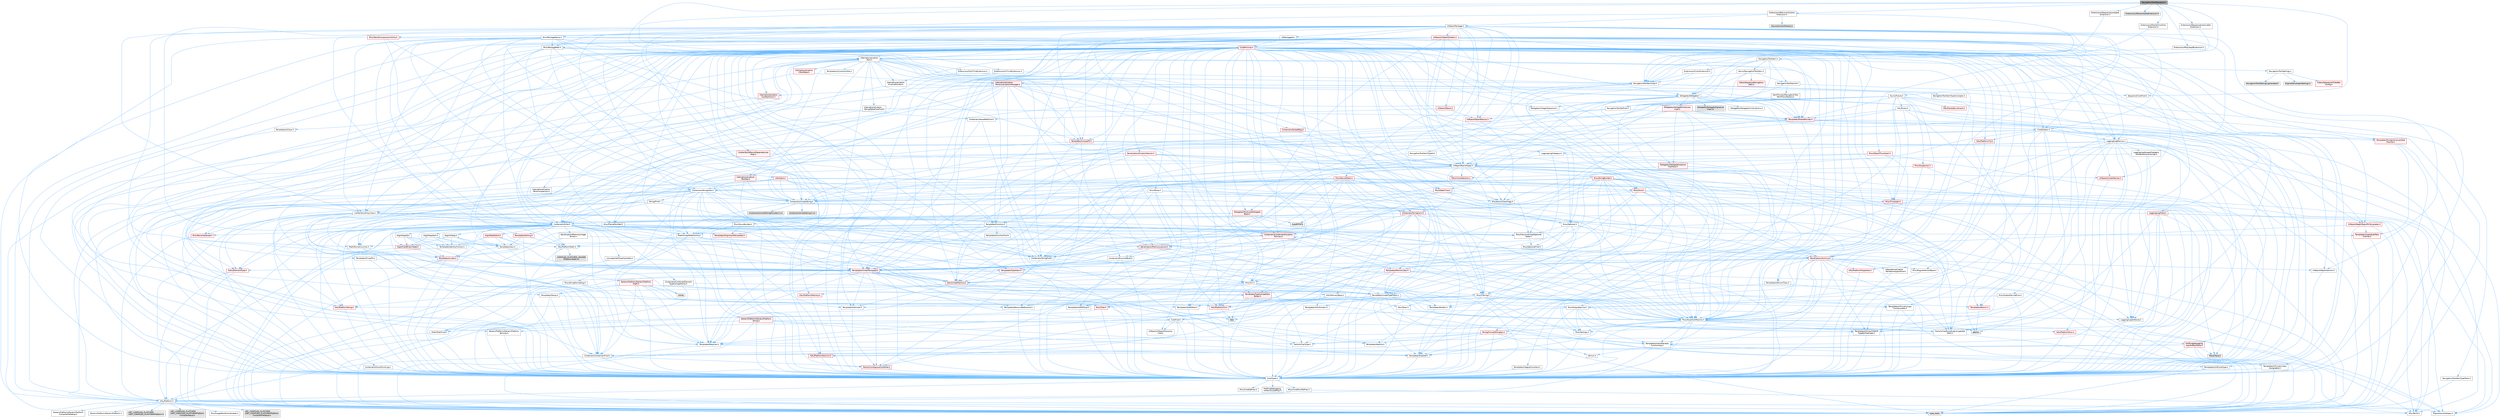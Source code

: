 digraph "NavigationToolSequence.h"
{
 // INTERACTIVE_SVG=YES
 // LATEX_PDF_SIZE
  bgcolor="transparent";
  edge [fontname=Helvetica,fontsize=10,labelfontname=Helvetica,labelfontsize=10];
  node [fontname=Helvetica,fontsize=10,shape=box,height=0.2,width=0.4];
  Node1 [id="Node000001",label="NavigationToolSequence.h",height=0.2,width=0.4,color="gray40", fillcolor="grey60", style="filled", fontcolor="black",tooltip=" "];
  Node1 -> Node2 [id="edge1_Node000001_Node000002",color="steelblue1",style="solid",tooltip=" "];
  Node2 [id="Node000002",label="Extensions/IInTimeExtension.h",height=0.2,width=0.4,color="grey40", fillcolor="white", style="filled",URL="$d4/d0c/IInTimeExtension_8h.html",tooltip=" "];
  Node2 -> Node3 [id="edge2_Node000002_Node000003",color="steelblue1",style="solid",tooltip=" "];
  Node3 [id="Node000003",label="Misc/FrameNumber.h",height=0.2,width=0.4,color="grey40", fillcolor="white", style="filled",URL="$dd/dbd/FrameNumber_8h.html",tooltip=" "];
  Node3 -> Node4 [id="edge3_Node000003_Node000004",color="steelblue1",style="solid",tooltip=" "];
  Node4 [id="Node000004",label="CoreTypes.h",height=0.2,width=0.4,color="grey40", fillcolor="white", style="filled",URL="$dc/dec/CoreTypes_8h.html",tooltip=" "];
  Node4 -> Node5 [id="edge4_Node000004_Node000005",color="steelblue1",style="solid",tooltip=" "];
  Node5 [id="Node000005",label="HAL/Platform.h",height=0.2,width=0.4,color="grey40", fillcolor="white", style="filled",URL="$d9/dd0/Platform_8h.html",tooltip=" "];
  Node5 -> Node6 [id="edge5_Node000005_Node000006",color="steelblue1",style="solid",tooltip=" "];
  Node6 [id="Node000006",label="Misc/Build.h",height=0.2,width=0.4,color="grey40", fillcolor="white", style="filled",URL="$d3/dbb/Build_8h.html",tooltip=" "];
  Node5 -> Node7 [id="edge6_Node000005_Node000007",color="steelblue1",style="solid",tooltip=" "];
  Node7 [id="Node000007",label="Misc/LargeWorldCoordinates.h",height=0.2,width=0.4,color="grey40", fillcolor="white", style="filled",URL="$d2/dcb/LargeWorldCoordinates_8h.html",tooltip=" "];
  Node5 -> Node8 [id="edge7_Node000005_Node000008",color="steelblue1",style="solid",tooltip=" "];
  Node8 [id="Node000008",label="type_traits",height=0.2,width=0.4,color="grey60", fillcolor="#E0E0E0", style="filled",tooltip=" "];
  Node5 -> Node9 [id="edge8_Node000005_Node000009",color="steelblue1",style="solid",tooltip=" "];
  Node9 [id="Node000009",label="PreprocessorHelpers.h",height=0.2,width=0.4,color="grey40", fillcolor="white", style="filled",URL="$db/ddb/PreprocessorHelpers_8h.html",tooltip=" "];
  Node5 -> Node10 [id="edge9_Node000005_Node000010",color="steelblue1",style="solid",tooltip=" "];
  Node10 [id="Node000010",label="UBT_COMPILED_PLATFORM\l/UBT_COMPILED_PLATFORMPlatform\lCompilerPreSetup.h",height=0.2,width=0.4,color="grey60", fillcolor="#E0E0E0", style="filled",tooltip=" "];
  Node5 -> Node11 [id="edge10_Node000005_Node000011",color="steelblue1",style="solid",tooltip=" "];
  Node11 [id="Node000011",label="GenericPlatform/GenericPlatform\lCompilerPreSetup.h",height=0.2,width=0.4,color="grey40", fillcolor="white", style="filled",URL="$d9/dc8/GenericPlatformCompilerPreSetup_8h.html",tooltip=" "];
  Node5 -> Node12 [id="edge11_Node000005_Node000012",color="steelblue1",style="solid",tooltip=" "];
  Node12 [id="Node000012",label="GenericPlatform/GenericPlatform.h",height=0.2,width=0.4,color="grey40", fillcolor="white", style="filled",URL="$d6/d84/GenericPlatform_8h.html",tooltip=" "];
  Node5 -> Node13 [id="edge12_Node000005_Node000013",color="steelblue1",style="solid",tooltip=" "];
  Node13 [id="Node000013",label="UBT_COMPILED_PLATFORM\l/UBT_COMPILED_PLATFORMPlatform.h",height=0.2,width=0.4,color="grey60", fillcolor="#E0E0E0", style="filled",tooltip=" "];
  Node5 -> Node14 [id="edge13_Node000005_Node000014",color="steelblue1",style="solid",tooltip=" "];
  Node14 [id="Node000014",label="UBT_COMPILED_PLATFORM\l/UBT_COMPILED_PLATFORMPlatform\lCompilerSetup.h",height=0.2,width=0.4,color="grey60", fillcolor="#E0E0E0", style="filled",tooltip=" "];
  Node4 -> Node15 [id="edge14_Node000004_Node000015",color="steelblue1",style="solid",tooltip=" "];
  Node15 [id="Node000015",label="ProfilingDebugging\l/UMemoryDefines.h",height=0.2,width=0.4,color="grey40", fillcolor="white", style="filled",URL="$d2/da2/UMemoryDefines_8h.html",tooltip=" "];
  Node4 -> Node16 [id="edge15_Node000004_Node000016",color="steelblue1",style="solid",tooltip=" "];
  Node16 [id="Node000016",label="Misc/CoreMiscDefines.h",height=0.2,width=0.4,color="grey40", fillcolor="white", style="filled",URL="$da/d38/CoreMiscDefines_8h.html",tooltip=" "];
  Node16 -> Node5 [id="edge16_Node000016_Node000005",color="steelblue1",style="solid",tooltip=" "];
  Node16 -> Node9 [id="edge17_Node000016_Node000009",color="steelblue1",style="solid",tooltip=" "];
  Node4 -> Node17 [id="edge18_Node000004_Node000017",color="steelblue1",style="solid",tooltip=" "];
  Node17 [id="Node000017",label="Misc/CoreDefines.h",height=0.2,width=0.4,color="grey40", fillcolor="white", style="filled",URL="$d3/dd2/CoreDefines_8h.html",tooltip=" "];
  Node3 -> Node18 [id="edge19_Node000003_Node000018",color="steelblue1",style="solid",tooltip=" "];
  Node18 [id="Node000018",label="Math/NumericLimits.h",height=0.2,width=0.4,color="grey40", fillcolor="white", style="filled",URL="$df/d1b/NumericLimits_8h.html",tooltip=" "];
  Node18 -> Node4 [id="edge20_Node000018_Node000004",color="steelblue1",style="solid",tooltip=" "];
  Node3 -> Node19 [id="edge21_Node000003_Node000019",color="steelblue1",style="solid",tooltip=" "];
  Node19 [id="Node000019",label="Math/UnrealMathUtility.h",height=0.2,width=0.4,color="grey40", fillcolor="white", style="filled",URL="$db/db8/UnrealMathUtility_8h.html",tooltip=" "];
  Node19 -> Node4 [id="edge22_Node000019_Node000004",color="steelblue1",style="solid",tooltip=" "];
  Node19 -> Node20 [id="edge23_Node000019_Node000020",color="steelblue1",style="solid",tooltip=" "];
  Node20 [id="Node000020",label="Misc/AssertionMacros.h",height=0.2,width=0.4,color="grey40", fillcolor="white", style="filled",URL="$d0/dfa/AssertionMacros_8h.html",tooltip=" "];
  Node20 -> Node4 [id="edge24_Node000020_Node000004",color="steelblue1",style="solid",tooltip=" "];
  Node20 -> Node5 [id="edge25_Node000020_Node000005",color="steelblue1",style="solid",tooltip=" "];
  Node20 -> Node21 [id="edge26_Node000020_Node000021",color="steelblue1",style="solid",tooltip=" "];
  Node21 [id="Node000021",label="HAL/PlatformMisc.h",height=0.2,width=0.4,color="red", fillcolor="#FFF0F0", style="filled",URL="$d0/df5/PlatformMisc_8h.html",tooltip=" "];
  Node21 -> Node4 [id="edge27_Node000021_Node000004",color="steelblue1",style="solid",tooltip=" "];
  Node21 -> Node48 [id="edge28_Node000021_Node000048",color="steelblue1",style="solid",tooltip=" "];
  Node48 [id="Node000048",label="ProfilingDebugging\l/CpuProfilerTrace.h",height=0.2,width=0.4,color="red", fillcolor="#FFF0F0", style="filled",URL="$da/dcb/CpuProfilerTrace_8h.html",tooltip=" "];
  Node48 -> Node4 [id="edge29_Node000048_Node000004",color="steelblue1",style="solid",tooltip=" "];
  Node48 -> Node29 [id="edge30_Node000048_Node000029",color="steelblue1",style="solid",tooltip=" "];
  Node29 [id="Node000029",label="Containers/ContainersFwd.h",height=0.2,width=0.4,color="grey40", fillcolor="white", style="filled",URL="$d4/d0a/ContainersFwd_8h.html",tooltip=" "];
  Node29 -> Node5 [id="edge31_Node000029_Node000005",color="steelblue1",style="solid",tooltip=" "];
  Node29 -> Node4 [id="edge32_Node000029_Node000004",color="steelblue1",style="solid",tooltip=" "];
  Node29 -> Node26 [id="edge33_Node000029_Node000026",color="steelblue1",style="solid",tooltip=" "];
  Node26 [id="Node000026",label="Traits/IsContiguousContainer.h",height=0.2,width=0.4,color="red", fillcolor="#FFF0F0", style="filled",URL="$d5/d3c/IsContiguousContainer_8h.html",tooltip=" "];
  Node26 -> Node4 [id="edge34_Node000026_Node000004",color="steelblue1",style="solid",tooltip=" "];
  Node48 -> Node49 [id="edge35_Node000048_Node000049",color="steelblue1",style="solid",tooltip=" "];
  Node49 [id="Node000049",label="HAL/PlatformAtomics.h",height=0.2,width=0.4,color="red", fillcolor="#FFF0F0", style="filled",URL="$d3/d36/PlatformAtomics_8h.html",tooltip=" "];
  Node49 -> Node4 [id="edge36_Node000049_Node000004",color="steelblue1",style="solid",tooltip=" "];
  Node48 -> Node9 [id="edge37_Node000048_Node000009",color="steelblue1",style="solid",tooltip=" "];
  Node48 -> Node6 [id="edge38_Node000048_Node000006",color="steelblue1",style="solid",tooltip=" "];
  Node48 -> Node55 [id="edge39_Node000048_Node000055",color="steelblue1",style="solid",tooltip=" "];
  Node55 [id="Node000055",label="Trace/Trace.h",height=0.2,width=0.4,color="grey60", fillcolor="#E0E0E0", style="filled",tooltip=" "];
  Node20 -> Node9 [id="edge40_Node000020_Node000009",color="steelblue1",style="solid",tooltip=" "];
  Node20 -> Node56 [id="edge41_Node000020_Node000056",color="steelblue1",style="solid",tooltip=" "];
  Node56 [id="Node000056",label="Templates/EnableIf.h",height=0.2,width=0.4,color="grey40", fillcolor="white", style="filled",URL="$d7/d60/EnableIf_8h.html",tooltip=" "];
  Node56 -> Node4 [id="edge42_Node000056_Node000004",color="steelblue1",style="solid",tooltip=" "];
  Node20 -> Node57 [id="edge43_Node000020_Node000057",color="steelblue1",style="solid",tooltip=" "];
  Node57 [id="Node000057",label="Templates/IsArrayOrRefOf\lTypeByPredicate.h",height=0.2,width=0.4,color="grey40", fillcolor="white", style="filled",URL="$d6/da1/IsArrayOrRefOfTypeByPredicate_8h.html",tooltip=" "];
  Node57 -> Node4 [id="edge44_Node000057_Node000004",color="steelblue1",style="solid",tooltip=" "];
  Node20 -> Node58 [id="edge45_Node000020_Node000058",color="steelblue1",style="solid",tooltip=" "];
  Node58 [id="Node000058",label="Templates/IsValidVariadic\lFunctionArg.h",height=0.2,width=0.4,color="grey40", fillcolor="white", style="filled",URL="$d0/dc8/IsValidVariadicFunctionArg_8h.html",tooltip=" "];
  Node58 -> Node4 [id="edge46_Node000058_Node000004",color="steelblue1",style="solid",tooltip=" "];
  Node58 -> Node59 [id="edge47_Node000058_Node000059",color="steelblue1",style="solid",tooltip=" "];
  Node59 [id="Node000059",label="IsEnum.h",height=0.2,width=0.4,color="grey40", fillcolor="white", style="filled",URL="$d4/de5/IsEnum_8h.html",tooltip=" "];
  Node58 -> Node8 [id="edge48_Node000058_Node000008",color="steelblue1",style="solid",tooltip=" "];
  Node20 -> Node60 [id="edge49_Node000020_Node000060",color="steelblue1",style="solid",tooltip=" "];
  Node60 [id="Node000060",label="Traits/IsCharEncodingCompatible\lWith.h",height=0.2,width=0.4,color="grey40", fillcolor="white", style="filled",URL="$df/dd1/IsCharEncodingCompatibleWith_8h.html",tooltip=" "];
  Node60 -> Node8 [id="edge50_Node000060_Node000008",color="steelblue1",style="solid",tooltip=" "];
  Node60 -> Node61 [id="edge51_Node000060_Node000061",color="steelblue1",style="solid",tooltip=" "];
  Node61 [id="Node000061",label="Traits/IsCharType.h",height=0.2,width=0.4,color="grey40", fillcolor="white", style="filled",URL="$db/d51/IsCharType_8h.html",tooltip=" "];
  Node61 -> Node4 [id="edge52_Node000061_Node000004",color="steelblue1",style="solid",tooltip=" "];
  Node20 -> Node62 [id="edge53_Node000020_Node000062",color="steelblue1",style="solid",tooltip=" "];
  Node62 [id="Node000062",label="Misc/VarArgs.h",height=0.2,width=0.4,color="grey40", fillcolor="white", style="filled",URL="$d5/d6f/VarArgs_8h.html",tooltip=" "];
  Node62 -> Node4 [id="edge54_Node000062_Node000004",color="steelblue1",style="solid",tooltip=" "];
  Node20 -> Node63 [id="edge55_Node000020_Node000063",color="steelblue1",style="solid",tooltip=" "];
  Node63 [id="Node000063",label="String/FormatStringSan.h",height=0.2,width=0.4,color="red", fillcolor="#FFF0F0", style="filled",URL="$d3/d8b/FormatStringSan_8h.html",tooltip=" "];
  Node63 -> Node8 [id="edge56_Node000063_Node000008",color="steelblue1",style="solid",tooltip=" "];
  Node63 -> Node4 [id="edge57_Node000063_Node000004",color="steelblue1",style="solid",tooltip=" "];
  Node63 -> Node64 [id="edge58_Node000063_Node000064",color="steelblue1",style="solid",tooltip=" "];
  Node64 [id="Node000064",label="Templates/Requires.h",height=0.2,width=0.4,color="grey40", fillcolor="white", style="filled",URL="$dc/d96/Requires_8h.html",tooltip=" "];
  Node64 -> Node56 [id="edge59_Node000064_Node000056",color="steelblue1",style="solid",tooltip=" "];
  Node64 -> Node8 [id="edge60_Node000064_Node000008",color="steelblue1",style="solid",tooltip=" "];
  Node63 -> Node65 [id="edge61_Node000063_Node000065",color="steelblue1",style="solid",tooltip=" "];
  Node65 [id="Node000065",label="Templates/Identity.h",height=0.2,width=0.4,color="grey40", fillcolor="white", style="filled",URL="$d0/dd5/Identity_8h.html",tooltip=" "];
  Node63 -> Node58 [id="edge62_Node000063_Node000058",color="steelblue1",style="solid",tooltip=" "];
  Node63 -> Node61 [id="edge63_Node000063_Node000061",color="steelblue1",style="solid",tooltip=" "];
  Node63 -> Node29 [id="edge64_Node000063_Node000029",color="steelblue1",style="solid",tooltip=" "];
  Node20 -> Node69 [id="edge65_Node000020_Node000069",color="steelblue1",style="solid",tooltip=" "];
  Node69 [id="Node000069",label="atomic",height=0.2,width=0.4,color="grey60", fillcolor="#E0E0E0", style="filled",tooltip=" "];
  Node19 -> Node70 [id="edge66_Node000019_Node000070",color="steelblue1",style="solid",tooltip=" "];
  Node70 [id="Node000070",label="HAL/PlatformMath.h",height=0.2,width=0.4,color="grey40", fillcolor="white", style="filled",URL="$dc/d53/PlatformMath_8h.html",tooltip=" "];
  Node70 -> Node4 [id="edge67_Node000070_Node000004",color="steelblue1",style="solid",tooltip=" "];
  Node70 -> Node71 [id="edge68_Node000070_Node000071",color="steelblue1",style="solid",tooltip=" "];
  Node71 [id="Node000071",label="GenericPlatform/GenericPlatform\lMath.h",height=0.2,width=0.4,color="red", fillcolor="#FFF0F0", style="filled",URL="$d5/d79/GenericPlatformMath_8h.html",tooltip=" "];
  Node71 -> Node4 [id="edge69_Node000071_Node000004",color="steelblue1",style="solid",tooltip=" "];
  Node71 -> Node29 [id="edge70_Node000071_Node000029",color="steelblue1",style="solid",tooltip=" "];
  Node71 -> Node33 [id="edge71_Node000071_Node000033",color="steelblue1",style="solid",tooltip=" "];
  Node33 [id="Node000033",label="HAL/PlatformCrt.h",height=0.2,width=0.4,color="red", fillcolor="#FFF0F0", style="filled",URL="$d8/d75/PlatformCrt_8h.html",tooltip=" "];
  Node33 -> Node34 [id="edge72_Node000033_Node000034",color="steelblue1",style="solid",tooltip=" "];
  Node34 [id="Node000034",label="new",height=0.2,width=0.4,color="grey60", fillcolor="#E0E0E0", style="filled",tooltip=" "];
  Node71 -> Node72 [id="edge73_Node000071_Node000072",color="steelblue1",style="solid",tooltip=" "];
  Node72 [id="Node000072",label="Templates/AndOrNot.h",height=0.2,width=0.4,color="grey40", fillcolor="white", style="filled",URL="$db/d0a/AndOrNot_8h.html",tooltip=" "];
  Node72 -> Node4 [id="edge74_Node000072_Node000004",color="steelblue1",style="solid",tooltip=" "];
  Node71 -> Node73 [id="edge75_Node000071_Node000073",color="steelblue1",style="solid",tooltip=" "];
  Node73 [id="Node000073",label="Templates/Decay.h",height=0.2,width=0.4,color="grey40", fillcolor="white", style="filled",URL="$dd/d0f/Decay_8h.html",tooltip=" "];
  Node73 -> Node4 [id="edge76_Node000073_Node000004",color="steelblue1",style="solid",tooltip=" "];
  Node73 -> Node74 [id="edge77_Node000073_Node000074",color="steelblue1",style="solid",tooltip=" "];
  Node74 [id="Node000074",label="Templates/RemoveReference.h",height=0.2,width=0.4,color="grey40", fillcolor="white", style="filled",URL="$da/dbe/RemoveReference_8h.html",tooltip=" "];
  Node74 -> Node4 [id="edge78_Node000074_Node000004",color="steelblue1",style="solid",tooltip=" "];
  Node73 -> Node8 [id="edge79_Node000073_Node000008",color="steelblue1",style="solid",tooltip=" "];
  Node71 -> Node76 [id="edge80_Node000071_Node000076",color="steelblue1",style="solid",tooltip=" "];
  Node76 [id="Node000076",label="Templates/UnrealTypeTraits.h",height=0.2,width=0.4,color="grey40", fillcolor="white", style="filled",URL="$d2/d2d/UnrealTypeTraits_8h.html",tooltip=" "];
  Node76 -> Node4 [id="edge81_Node000076_Node000004",color="steelblue1",style="solid",tooltip=" "];
  Node76 -> Node77 [id="edge82_Node000076_Node000077",color="steelblue1",style="solid",tooltip=" "];
  Node77 [id="Node000077",label="Templates/IsPointer.h",height=0.2,width=0.4,color="grey40", fillcolor="white", style="filled",URL="$d7/d05/IsPointer_8h.html",tooltip=" "];
  Node77 -> Node4 [id="edge83_Node000077_Node000004",color="steelblue1",style="solid",tooltip=" "];
  Node76 -> Node20 [id="edge84_Node000076_Node000020",color="steelblue1",style="solid",tooltip=" "];
  Node76 -> Node72 [id="edge85_Node000076_Node000072",color="steelblue1",style="solid",tooltip=" "];
  Node76 -> Node56 [id="edge86_Node000076_Node000056",color="steelblue1",style="solid",tooltip=" "];
  Node76 -> Node78 [id="edge87_Node000076_Node000078",color="steelblue1",style="solid",tooltip=" "];
  Node78 [id="Node000078",label="Templates/IsArithmetic.h",height=0.2,width=0.4,color="grey40", fillcolor="white", style="filled",URL="$d2/d5d/IsArithmetic_8h.html",tooltip=" "];
  Node78 -> Node4 [id="edge88_Node000078_Node000004",color="steelblue1",style="solid",tooltip=" "];
  Node76 -> Node59 [id="edge89_Node000076_Node000059",color="steelblue1",style="solid",tooltip=" "];
  Node76 -> Node79 [id="edge90_Node000076_Node000079",color="steelblue1",style="solid",tooltip=" "];
  Node79 [id="Node000079",label="Templates/Models.h",height=0.2,width=0.4,color="grey40", fillcolor="white", style="filled",URL="$d3/d0c/Models_8h.html",tooltip=" "];
  Node79 -> Node65 [id="edge91_Node000079_Node000065",color="steelblue1",style="solid",tooltip=" "];
  Node76 -> Node80 [id="edge92_Node000076_Node000080",color="steelblue1",style="solid",tooltip=" "];
  Node80 [id="Node000080",label="Templates/IsPODType.h",height=0.2,width=0.4,color="grey40", fillcolor="white", style="filled",URL="$d7/db1/IsPODType_8h.html",tooltip=" "];
  Node80 -> Node4 [id="edge93_Node000080_Node000004",color="steelblue1",style="solid",tooltip=" "];
  Node76 -> Node81 [id="edge94_Node000076_Node000081",color="steelblue1",style="solid",tooltip=" "];
  Node81 [id="Node000081",label="Templates/IsUECoreType.h",height=0.2,width=0.4,color="grey40", fillcolor="white", style="filled",URL="$d1/db8/IsUECoreType_8h.html",tooltip=" "];
  Node81 -> Node4 [id="edge95_Node000081_Node000004",color="steelblue1",style="solid",tooltip=" "];
  Node81 -> Node8 [id="edge96_Node000081_Node000008",color="steelblue1",style="solid",tooltip=" "];
  Node76 -> Node82 [id="edge97_Node000076_Node000082",color="steelblue1",style="solid",tooltip=" "];
  Node82 [id="Node000082",label="Templates/IsTriviallyCopy\lConstructible.h",height=0.2,width=0.4,color="grey40", fillcolor="white", style="filled",URL="$d3/d78/IsTriviallyCopyConstructible_8h.html",tooltip=" "];
  Node82 -> Node4 [id="edge98_Node000082_Node000004",color="steelblue1",style="solid",tooltip=" "];
  Node82 -> Node8 [id="edge99_Node000082_Node000008",color="steelblue1",style="solid",tooltip=" "];
  Node71 -> Node64 [id="edge100_Node000071_Node000064",color="steelblue1",style="solid",tooltip=" "];
  Node71 -> Node86 [id="edge101_Node000071_Node000086",color="steelblue1",style="solid",tooltip=" "];
  Node86 [id="Node000086",label="Templates/TypeCompatible\lBytes.h",height=0.2,width=0.4,color="red", fillcolor="#FFF0F0", style="filled",URL="$df/d0a/TypeCompatibleBytes_8h.html",tooltip=" "];
  Node86 -> Node4 [id="edge102_Node000086_Node000004",color="steelblue1",style="solid",tooltip=" "];
  Node86 -> Node34 [id="edge103_Node000086_Node000034",color="steelblue1",style="solid",tooltip=" "];
  Node86 -> Node8 [id="edge104_Node000086_Node000008",color="steelblue1",style="solid",tooltip=" "];
  Node71 -> Node87 [id="edge105_Node000071_Node000087",color="steelblue1",style="solid",tooltip=" "];
  Node87 [id="Node000087",label="limits",height=0.2,width=0.4,color="grey60", fillcolor="#E0E0E0", style="filled",tooltip=" "];
  Node71 -> Node8 [id="edge106_Node000071_Node000008",color="steelblue1",style="solid",tooltip=" "];
  Node70 -> Node88 [id="edge107_Node000070_Node000088",color="steelblue1",style="solid",tooltip=" "];
  Node88 [id="Node000088",label="COMPILED_PLATFORM_HEADER\l(PlatformMath.h)",height=0.2,width=0.4,color="grey60", fillcolor="#E0E0E0", style="filled",tooltip=" "];
  Node19 -> Node30 [id="edge108_Node000019_Node000030",color="steelblue1",style="solid",tooltip=" "];
  Node30 [id="Node000030",label="Math/MathFwd.h",height=0.2,width=0.4,color="grey40", fillcolor="white", style="filled",URL="$d2/d10/MathFwd_8h.html",tooltip=" "];
  Node30 -> Node5 [id="edge109_Node000030_Node000005",color="steelblue1",style="solid",tooltip=" "];
  Node19 -> Node65 [id="edge110_Node000019_Node000065",color="steelblue1",style="solid",tooltip=" "];
  Node19 -> Node64 [id="edge111_Node000019_Node000064",color="steelblue1",style="solid",tooltip=" "];
  Node3 -> Node56 [id="edge112_Node000003_Node000056",color="steelblue1",style="solid",tooltip=" "];
  Node3 -> Node76 [id="edge113_Node000003_Node000076",color="steelblue1",style="solid",tooltip=" "];
  Node2 -> Node89 [id="edge114_Node000002_Node000089",color="steelblue1",style="solid",tooltip=" "];
  Node89 [id="Node000089",label="NavigationToolItemType.h",height=0.2,width=0.4,color="grey40", fillcolor="white", style="filled",URL="$d4/d69/NavigationToolItemType_8h.html",tooltip=" "];
  Node89 -> Node90 [id="edge115_Node000089_Node000090",color="steelblue1",style="solid",tooltip=" "];
  Node90 [id="Node000090",label="NavigationToolItemTypeConcepts.h",height=0.2,width=0.4,color="grey40", fillcolor="white", style="filled",URL="$d3/d88/NavigationToolItemTypeConcepts_8h.html",tooltip=" "];
  Node89 -> Node91 [id="edge116_Node000089_Node000091",color="steelblue1",style="solid",tooltip=" "];
  Node91 [id="Node000091",label="NavigationToolItemTypeId.h",height=0.2,width=0.4,color="grey40", fillcolor="white", style="filled",URL="$df/d1f/NavigationToolItemTypeId_8h.html",tooltip=" "];
  Node91 -> Node23 [id="edge117_Node000091_Node000023",color="steelblue1",style="solid",tooltip=" "];
  Node23 [id="Node000023",label="Containers/StringFwd.h",height=0.2,width=0.4,color="grey40", fillcolor="white", style="filled",URL="$df/d37/StringFwd_8h.html",tooltip=" "];
  Node23 -> Node4 [id="edge118_Node000023_Node000004",color="steelblue1",style="solid",tooltip=" "];
  Node23 -> Node24 [id="edge119_Node000023_Node000024",color="steelblue1",style="solid",tooltip=" "];
  Node24 [id="Node000024",label="Traits/ElementType.h",height=0.2,width=0.4,color="red", fillcolor="#FFF0F0", style="filled",URL="$d5/d4f/ElementType_8h.html",tooltip=" "];
  Node24 -> Node5 [id="edge120_Node000024_Node000005",color="steelblue1",style="solid",tooltip=" "];
  Node24 -> Node8 [id="edge121_Node000024_Node000008",color="steelblue1",style="solid",tooltip=" "];
  Node23 -> Node26 [id="edge122_Node000023_Node000026",color="steelblue1",style="solid",tooltip=" "];
  Node91 -> Node92 [id="edge123_Node000091_Node000092",color="steelblue1",style="solid",tooltip=" "];
  Node92 [id="Node000092",label="UObject/NameTypes.h",height=0.2,width=0.4,color="grey40", fillcolor="white", style="filled",URL="$d6/d35/NameTypes_8h.html",tooltip=" "];
  Node92 -> Node4 [id="edge124_Node000092_Node000004",color="steelblue1",style="solid",tooltip=" "];
  Node92 -> Node20 [id="edge125_Node000092_Node000020",color="steelblue1",style="solid",tooltip=" "];
  Node92 -> Node93 [id="edge126_Node000092_Node000093",color="steelblue1",style="solid",tooltip=" "];
  Node93 [id="Node000093",label="HAL/UnrealMemory.h",height=0.2,width=0.4,color="red", fillcolor="#FFF0F0", style="filled",URL="$d9/d96/UnrealMemory_8h.html",tooltip=" "];
  Node93 -> Node4 [id="edge127_Node000093_Node000004",color="steelblue1",style="solid",tooltip=" "];
  Node93 -> Node97 [id="edge128_Node000093_Node000097",color="steelblue1",style="solid",tooltip=" "];
  Node97 [id="Node000097",label="HAL/MemoryBase.h",height=0.2,width=0.4,color="grey40", fillcolor="white", style="filled",URL="$d6/d9f/MemoryBase_8h.html",tooltip=" "];
  Node97 -> Node4 [id="edge129_Node000097_Node000004",color="steelblue1",style="solid",tooltip=" "];
  Node97 -> Node49 [id="edge130_Node000097_Node000049",color="steelblue1",style="solid",tooltip=" "];
  Node97 -> Node33 [id="edge131_Node000097_Node000033",color="steelblue1",style="solid",tooltip=" "];
  Node97 -> Node98 [id="edge132_Node000097_Node000098",color="steelblue1",style="solid",tooltip=" "];
  Node98 [id="Node000098",label="Misc/Exec.h",height=0.2,width=0.4,color="grey40", fillcolor="white", style="filled",URL="$de/ddb/Exec_8h.html",tooltip=" "];
  Node98 -> Node4 [id="edge133_Node000098_Node000004",color="steelblue1",style="solid",tooltip=" "];
  Node98 -> Node20 [id="edge134_Node000098_Node000020",color="steelblue1",style="solid",tooltip=" "];
  Node97 -> Node99 [id="edge135_Node000097_Node000099",color="steelblue1",style="solid",tooltip=" "];
  Node99 [id="Node000099",label="Misc/OutputDevice.h",height=0.2,width=0.4,color="grey40", fillcolor="white", style="filled",URL="$d7/d32/OutputDevice_8h.html",tooltip=" "];
  Node99 -> Node28 [id="edge136_Node000099_Node000028",color="steelblue1",style="solid",tooltip=" "];
  Node28 [id="Node000028",label="CoreFwd.h",height=0.2,width=0.4,color="grey40", fillcolor="white", style="filled",URL="$d1/d1e/CoreFwd_8h.html",tooltip=" "];
  Node28 -> Node4 [id="edge137_Node000028_Node000004",color="steelblue1",style="solid",tooltip=" "];
  Node28 -> Node29 [id="edge138_Node000028_Node000029",color="steelblue1",style="solid",tooltip=" "];
  Node28 -> Node30 [id="edge139_Node000028_Node000030",color="steelblue1",style="solid",tooltip=" "];
  Node28 -> Node31 [id="edge140_Node000028_Node000031",color="steelblue1",style="solid",tooltip=" "];
  Node31 [id="Node000031",label="UObject/UObjectHierarchy\lFwd.h",height=0.2,width=0.4,color="grey40", fillcolor="white", style="filled",URL="$d3/d13/UObjectHierarchyFwd_8h.html",tooltip=" "];
  Node99 -> Node4 [id="edge141_Node000099_Node000004",color="steelblue1",style="solid",tooltip=" "];
  Node99 -> Node100 [id="edge142_Node000099_Node000100",color="steelblue1",style="solid",tooltip=" "];
  Node100 [id="Node000100",label="Logging/LogVerbosity.h",height=0.2,width=0.4,color="grey40", fillcolor="white", style="filled",URL="$d2/d8f/LogVerbosity_8h.html",tooltip=" "];
  Node100 -> Node4 [id="edge143_Node000100_Node000004",color="steelblue1",style="solid",tooltip=" "];
  Node99 -> Node62 [id="edge144_Node000099_Node000062",color="steelblue1",style="solid",tooltip=" "];
  Node99 -> Node57 [id="edge145_Node000099_Node000057",color="steelblue1",style="solid",tooltip=" "];
  Node99 -> Node58 [id="edge146_Node000099_Node000058",color="steelblue1",style="solid",tooltip=" "];
  Node99 -> Node60 [id="edge147_Node000099_Node000060",color="steelblue1",style="solid",tooltip=" "];
  Node97 -> Node101 [id="edge148_Node000097_Node000101",color="steelblue1",style="solid",tooltip=" "];
  Node101 [id="Node000101",label="Templates/Atomic.h",height=0.2,width=0.4,color="red", fillcolor="#FFF0F0", style="filled",URL="$d3/d91/Atomic_8h.html",tooltip=" "];
  Node101 -> Node69 [id="edge149_Node000101_Node000069",color="steelblue1",style="solid",tooltip=" "];
  Node93 -> Node107 [id="edge150_Node000093_Node000107",color="steelblue1",style="solid",tooltip=" "];
  Node107 [id="Node000107",label="HAL/PlatformMemory.h",height=0.2,width=0.4,color="red", fillcolor="#FFF0F0", style="filled",URL="$de/d68/PlatformMemory_8h.html",tooltip=" "];
  Node107 -> Node4 [id="edge151_Node000107_Node000004",color="steelblue1",style="solid",tooltip=" "];
  Node93 -> Node77 [id="edge152_Node000093_Node000077",color="steelblue1",style="solid",tooltip=" "];
  Node92 -> Node76 [id="edge153_Node000092_Node000076",color="steelblue1",style="solid",tooltip=" "];
  Node92 -> Node110 [id="edge154_Node000092_Node000110",color="steelblue1",style="solid",tooltip=" "];
  Node110 [id="Node000110",label="Templates/UnrealTemplate.h",height=0.2,width=0.4,color="red", fillcolor="#FFF0F0", style="filled",URL="$d4/d24/UnrealTemplate_8h.html",tooltip=" "];
  Node110 -> Node4 [id="edge155_Node000110_Node000004",color="steelblue1",style="solid",tooltip=" "];
  Node110 -> Node77 [id="edge156_Node000110_Node000077",color="steelblue1",style="solid",tooltip=" "];
  Node110 -> Node93 [id="edge157_Node000110_Node000093",color="steelblue1",style="solid",tooltip=" "];
  Node110 -> Node76 [id="edge158_Node000110_Node000076",color="steelblue1",style="solid",tooltip=" "];
  Node110 -> Node74 [id="edge159_Node000110_Node000074",color="steelblue1",style="solid",tooltip=" "];
  Node110 -> Node64 [id="edge160_Node000110_Node000064",color="steelblue1",style="solid",tooltip=" "];
  Node110 -> Node86 [id="edge161_Node000110_Node000086",color="steelblue1",style="solid",tooltip=" "];
  Node110 -> Node65 [id="edge162_Node000110_Node000065",color="steelblue1",style="solid",tooltip=" "];
  Node110 -> Node26 [id="edge163_Node000110_Node000026",color="steelblue1",style="solid",tooltip=" "];
  Node110 -> Node8 [id="edge164_Node000110_Node000008",color="steelblue1",style="solid",tooltip=" "];
  Node92 -> Node114 [id="edge165_Node000092_Node000114",color="steelblue1",style="solid",tooltip=" "];
  Node114 [id="Node000114",label="Containers/UnrealString.h",height=0.2,width=0.4,color="grey40", fillcolor="white", style="filled",URL="$d5/dba/UnrealString_8h.html",tooltip=" "];
  Node114 -> Node115 [id="edge166_Node000114_Node000115",color="steelblue1",style="solid",tooltip=" "];
  Node115 [id="Node000115",label="Containers/UnrealStringIncludes.h.inl",height=0.2,width=0.4,color="grey60", fillcolor="#E0E0E0", style="filled",tooltip=" "];
  Node114 -> Node116 [id="edge167_Node000114_Node000116",color="steelblue1",style="solid",tooltip=" "];
  Node116 [id="Node000116",label="Containers/UnrealString.h.inl",height=0.2,width=0.4,color="grey60", fillcolor="#E0E0E0", style="filled",tooltip=" "];
  Node114 -> Node117 [id="edge168_Node000114_Node000117",color="steelblue1",style="solid",tooltip=" "];
  Node117 [id="Node000117",label="Misc/StringFormatArg.h",height=0.2,width=0.4,color="grey40", fillcolor="white", style="filled",URL="$d2/d16/StringFormatArg_8h.html",tooltip=" "];
  Node117 -> Node29 [id="edge169_Node000117_Node000029",color="steelblue1",style="solid",tooltip=" "];
  Node92 -> Node118 [id="edge170_Node000092_Node000118",color="steelblue1",style="solid",tooltip=" "];
  Node118 [id="Node000118",label="HAL/CriticalSection.h",height=0.2,width=0.4,color="red", fillcolor="#FFF0F0", style="filled",URL="$d6/d90/CriticalSection_8h.html",tooltip=" "];
  Node92 -> Node121 [id="edge171_Node000092_Node000121",color="steelblue1",style="solid",tooltip=" "];
  Node121 [id="Node000121",label="Containers/StringConv.h",height=0.2,width=0.4,color="red", fillcolor="#FFF0F0", style="filled",URL="$d3/ddf/StringConv_8h.html",tooltip=" "];
  Node121 -> Node4 [id="edge172_Node000121_Node000004",color="steelblue1",style="solid",tooltip=" "];
  Node121 -> Node20 [id="edge173_Node000121_Node000020",color="steelblue1",style="solid",tooltip=" "];
  Node121 -> Node122 [id="edge174_Node000121_Node000122",color="steelblue1",style="solid",tooltip=" "];
  Node122 [id="Node000122",label="Containers/ContainerAllocation\lPolicies.h",height=0.2,width=0.4,color="red", fillcolor="#FFF0F0", style="filled",URL="$d7/dff/ContainerAllocationPolicies_8h.html",tooltip=" "];
  Node122 -> Node4 [id="edge175_Node000122_Node000004",color="steelblue1",style="solid",tooltip=" "];
  Node122 -> Node122 [id="edge176_Node000122_Node000122",color="steelblue1",style="solid",tooltip=" "];
  Node122 -> Node70 [id="edge177_Node000122_Node000070",color="steelblue1",style="solid",tooltip=" "];
  Node122 -> Node93 [id="edge178_Node000122_Node000093",color="steelblue1",style="solid",tooltip=" "];
  Node122 -> Node18 [id="edge179_Node000122_Node000018",color="steelblue1",style="solid",tooltip=" "];
  Node122 -> Node20 [id="edge180_Node000122_Node000020",color="steelblue1",style="solid",tooltip=" "];
  Node122 -> Node125 [id="edge181_Node000122_Node000125",color="steelblue1",style="solid",tooltip=" "];
  Node125 [id="Node000125",label="Templates/MemoryOps.h",height=0.2,width=0.4,color="red", fillcolor="#FFF0F0", style="filled",URL="$db/dea/MemoryOps_8h.html",tooltip=" "];
  Node125 -> Node4 [id="edge182_Node000125_Node000004",color="steelblue1",style="solid",tooltip=" "];
  Node125 -> Node93 [id="edge183_Node000125_Node000093",color="steelblue1",style="solid",tooltip=" "];
  Node125 -> Node105 [id="edge184_Node000125_Node000105",color="steelblue1",style="solid",tooltip=" "];
  Node105 [id="Node000105",label="Templates/IsTriviallyCopy\lAssignable.h",height=0.2,width=0.4,color="grey40", fillcolor="white", style="filled",URL="$d2/df2/IsTriviallyCopyAssignable_8h.html",tooltip=" "];
  Node105 -> Node4 [id="edge185_Node000105_Node000004",color="steelblue1",style="solid",tooltip=" "];
  Node105 -> Node8 [id="edge186_Node000105_Node000008",color="steelblue1",style="solid",tooltip=" "];
  Node125 -> Node82 [id="edge187_Node000125_Node000082",color="steelblue1",style="solid",tooltip=" "];
  Node125 -> Node64 [id="edge188_Node000125_Node000064",color="steelblue1",style="solid",tooltip=" "];
  Node125 -> Node76 [id="edge189_Node000125_Node000076",color="steelblue1",style="solid",tooltip=" "];
  Node125 -> Node34 [id="edge190_Node000125_Node000034",color="steelblue1",style="solid",tooltip=" "];
  Node125 -> Node8 [id="edge191_Node000125_Node000008",color="steelblue1",style="solid",tooltip=" "];
  Node122 -> Node86 [id="edge192_Node000122_Node000086",color="steelblue1",style="solid",tooltip=" "];
  Node122 -> Node8 [id="edge193_Node000122_Node000008",color="steelblue1",style="solid",tooltip=" "];
  Node121 -> Node126 [id="edge194_Node000121_Node000126",color="steelblue1",style="solid",tooltip=" "];
  Node126 [id="Node000126",label="Containers/Array.h",height=0.2,width=0.4,color="grey40", fillcolor="white", style="filled",URL="$df/dd0/Array_8h.html",tooltip=" "];
  Node126 -> Node4 [id="edge195_Node000126_Node000004",color="steelblue1",style="solid",tooltip=" "];
  Node126 -> Node20 [id="edge196_Node000126_Node000020",color="steelblue1",style="solid",tooltip=" "];
  Node126 -> Node127 [id="edge197_Node000126_Node000127",color="steelblue1",style="solid",tooltip=" "];
  Node127 [id="Node000127",label="Misc/IntrusiveUnsetOptional\lState.h",height=0.2,width=0.4,color="grey40", fillcolor="white", style="filled",URL="$d2/d0a/IntrusiveUnsetOptionalState_8h.html",tooltip=" "];
  Node127 -> Node128 [id="edge198_Node000127_Node000128",color="steelblue1",style="solid",tooltip=" "];
  Node128 [id="Node000128",label="Misc/OptionalFwd.h",height=0.2,width=0.4,color="grey40", fillcolor="white", style="filled",URL="$dc/d50/OptionalFwd_8h.html",tooltip=" "];
  Node126 -> Node129 [id="edge199_Node000126_Node000129",color="steelblue1",style="solid",tooltip=" "];
  Node129 [id="Node000129",label="Misc/ReverseIterate.h",height=0.2,width=0.4,color="red", fillcolor="#FFF0F0", style="filled",URL="$db/de3/ReverseIterate_8h.html",tooltip=" "];
  Node129 -> Node5 [id="edge200_Node000129_Node000005",color="steelblue1",style="solid",tooltip=" "];
  Node126 -> Node93 [id="edge201_Node000126_Node000093",color="steelblue1",style="solid",tooltip=" "];
  Node126 -> Node76 [id="edge202_Node000126_Node000076",color="steelblue1",style="solid",tooltip=" "];
  Node126 -> Node110 [id="edge203_Node000126_Node000110",color="steelblue1",style="solid",tooltip=" "];
  Node126 -> Node131 [id="edge204_Node000126_Node000131",color="steelblue1",style="solid",tooltip=" "];
  Node131 [id="Node000131",label="Containers/AllowShrinking.h",height=0.2,width=0.4,color="grey40", fillcolor="white", style="filled",URL="$d7/d1a/AllowShrinking_8h.html",tooltip=" "];
  Node131 -> Node4 [id="edge205_Node000131_Node000004",color="steelblue1",style="solid",tooltip=" "];
  Node126 -> Node122 [id="edge206_Node000126_Node000122",color="steelblue1",style="solid",tooltip=" "];
  Node126 -> Node132 [id="edge207_Node000126_Node000132",color="steelblue1",style="solid",tooltip=" "];
  Node132 [id="Node000132",label="Containers/ContainerElement\lTypeCompatibility.h",height=0.2,width=0.4,color="grey40", fillcolor="white", style="filled",URL="$df/ddf/ContainerElementTypeCompatibility_8h.html",tooltip=" "];
  Node132 -> Node4 [id="edge208_Node000132_Node000004",color="steelblue1",style="solid",tooltip=" "];
  Node132 -> Node76 [id="edge209_Node000132_Node000076",color="steelblue1",style="solid",tooltip=" "];
  Node126 -> Node133 [id="edge210_Node000126_Node000133",color="steelblue1",style="solid",tooltip=" "];
  Node133 [id="Node000133",label="Serialization/Archive.h",height=0.2,width=0.4,color="red", fillcolor="#FFF0F0", style="filled",URL="$d7/d3b/Archive_8h.html",tooltip=" "];
  Node133 -> Node28 [id="edge211_Node000133_Node000028",color="steelblue1",style="solid",tooltip=" "];
  Node133 -> Node4 [id="edge212_Node000133_Node000004",color="steelblue1",style="solid",tooltip=" "];
  Node133 -> Node134 [id="edge213_Node000133_Node000134",color="steelblue1",style="solid",tooltip=" "];
  Node134 [id="Node000134",label="HAL/PlatformProperties.h",height=0.2,width=0.4,color="red", fillcolor="#FFF0F0", style="filled",URL="$d9/db0/PlatformProperties_8h.html",tooltip=" "];
  Node134 -> Node4 [id="edge214_Node000134_Node000004",color="steelblue1",style="solid",tooltip=" "];
  Node133 -> Node137 [id="edge215_Node000133_Node000137",color="steelblue1",style="solid",tooltip=" "];
  Node137 [id="Node000137",label="Internationalization\l/TextNamespaceFwd.h",height=0.2,width=0.4,color="grey40", fillcolor="white", style="filled",URL="$d8/d97/TextNamespaceFwd_8h.html",tooltip=" "];
  Node137 -> Node4 [id="edge216_Node000137_Node000004",color="steelblue1",style="solid",tooltip=" "];
  Node133 -> Node30 [id="edge217_Node000133_Node000030",color="steelblue1",style="solid",tooltip=" "];
  Node133 -> Node20 [id="edge218_Node000133_Node000020",color="steelblue1",style="solid",tooltip=" "];
  Node133 -> Node6 [id="edge219_Node000133_Node000006",color="steelblue1",style="solid",tooltip=" "];
  Node133 -> Node138 [id="edge220_Node000133_Node000138",color="steelblue1",style="solid",tooltip=" "];
  Node138 [id="Node000138",label="Misc/EngineVersionBase.h",height=0.2,width=0.4,color="grey40", fillcolor="white", style="filled",URL="$d5/d2b/EngineVersionBase_8h.html",tooltip=" "];
  Node138 -> Node4 [id="edge221_Node000138_Node000004",color="steelblue1",style="solid",tooltip=" "];
  Node133 -> Node62 [id="edge222_Node000133_Node000062",color="steelblue1",style="solid",tooltip=" "];
  Node133 -> Node56 [id="edge223_Node000133_Node000056",color="steelblue1",style="solid",tooltip=" "];
  Node133 -> Node57 [id="edge224_Node000133_Node000057",color="steelblue1",style="solid",tooltip=" "];
  Node133 -> Node141 [id="edge225_Node000133_Node000141",color="steelblue1",style="solid",tooltip=" "];
  Node141 [id="Node000141",label="Templates/IsEnumClass.h",height=0.2,width=0.4,color="grey40", fillcolor="white", style="filled",URL="$d7/d15/IsEnumClass_8h.html",tooltip=" "];
  Node141 -> Node4 [id="edge226_Node000141_Node000004",color="steelblue1",style="solid",tooltip=" "];
  Node141 -> Node72 [id="edge227_Node000141_Node000072",color="steelblue1",style="solid",tooltip=" "];
  Node133 -> Node58 [id="edge228_Node000133_Node000058",color="steelblue1",style="solid",tooltip=" "];
  Node133 -> Node110 [id="edge229_Node000133_Node000110",color="steelblue1",style="solid",tooltip=" "];
  Node133 -> Node60 [id="edge230_Node000133_Node000060",color="steelblue1",style="solid",tooltip=" "];
  Node133 -> Node142 [id="edge231_Node000133_Node000142",color="steelblue1",style="solid",tooltip=" "];
  Node142 [id="Node000142",label="UObject/ObjectVersion.h",height=0.2,width=0.4,color="grey40", fillcolor="white", style="filled",URL="$da/d63/ObjectVersion_8h.html",tooltip=" "];
  Node142 -> Node4 [id="edge232_Node000142_Node000004",color="steelblue1",style="solid",tooltip=" "];
  Node126 -> Node143 [id="edge233_Node000126_Node000143",color="steelblue1",style="solid",tooltip=" "];
  Node143 [id="Node000143",label="Serialization/MemoryImage\lWriter.h",height=0.2,width=0.4,color="grey40", fillcolor="white", style="filled",URL="$d0/d08/MemoryImageWriter_8h.html",tooltip=" "];
  Node143 -> Node4 [id="edge234_Node000143_Node000004",color="steelblue1",style="solid",tooltip=" "];
  Node143 -> Node144 [id="edge235_Node000143_Node000144",color="steelblue1",style="solid",tooltip=" "];
  Node144 [id="Node000144",label="Serialization/MemoryLayout.h",height=0.2,width=0.4,color="red", fillcolor="#FFF0F0", style="filled",URL="$d7/d66/MemoryLayout_8h.html",tooltip=" "];
  Node144 -> Node147 [id="edge236_Node000144_Node000147",color="steelblue1",style="solid",tooltip=" "];
  Node147 [id="Node000147",label="Containers/EnumAsByte.h",height=0.2,width=0.4,color="grey40", fillcolor="white", style="filled",URL="$d6/d9a/EnumAsByte_8h.html",tooltip=" "];
  Node147 -> Node4 [id="edge237_Node000147_Node000004",color="steelblue1",style="solid",tooltip=" "];
  Node147 -> Node80 [id="edge238_Node000147_Node000080",color="steelblue1",style="solid",tooltip=" "];
  Node147 -> Node148 [id="edge239_Node000147_Node000148",color="steelblue1",style="solid",tooltip=" "];
  Node148 [id="Node000148",label="Templates/TypeHash.h",height=0.2,width=0.4,color="red", fillcolor="#FFF0F0", style="filled",URL="$d1/d62/TypeHash_8h.html",tooltip=" "];
  Node148 -> Node4 [id="edge240_Node000148_Node000004",color="steelblue1",style="solid",tooltip=" "];
  Node148 -> Node64 [id="edge241_Node000148_Node000064",color="steelblue1",style="solid",tooltip=" "];
  Node148 -> Node149 [id="edge242_Node000148_Node000149",color="steelblue1",style="solid",tooltip=" "];
  Node149 [id="Node000149",label="Misc/Crc.h",height=0.2,width=0.4,color="grey40", fillcolor="white", style="filled",URL="$d4/dd2/Crc_8h.html",tooltip=" "];
  Node149 -> Node4 [id="edge243_Node000149_Node000004",color="steelblue1",style="solid",tooltip=" "];
  Node149 -> Node95 [id="edge244_Node000149_Node000095",color="steelblue1",style="solid",tooltip=" "];
  Node95 [id="Node000095",label="HAL/PlatformString.h",height=0.2,width=0.4,color="red", fillcolor="#FFF0F0", style="filled",URL="$db/db5/PlatformString_8h.html",tooltip=" "];
  Node95 -> Node4 [id="edge245_Node000095_Node000004",color="steelblue1",style="solid",tooltip=" "];
  Node149 -> Node20 [id="edge246_Node000149_Node000020",color="steelblue1",style="solid",tooltip=" "];
  Node149 -> Node150 [id="edge247_Node000149_Node000150",color="steelblue1",style="solid",tooltip=" "];
  Node150 [id="Node000150",label="Misc/CString.h",height=0.2,width=0.4,color="grey40", fillcolor="white", style="filled",URL="$d2/d49/CString_8h.html",tooltip=" "];
  Node150 -> Node4 [id="edge248_Node000150_Node000004",color="steelblue1",style="solid",tooltip=" "];
  Node150 -> Node33 [id="edge249_Node000150_Node000033",color="steelblue1",style="solid",tooltip=" "];
  Node150 -> Node95 [id="edge250_Node000150_Node000095",color="steelblue1",style="solid",tooltip=" "];
  Node150 -> Node20 [id="edge251_Node000150_Node000020",color="steelblue1",style="solid",tooltip=" "];
  Node150 -> Node151 [id="edge252_Node000150_Node000151",color="steelblue1",style="solid",tooltip=" "];
  Node151 [id="Node000151",label="Misc/Char.h",height=0.2,width=0.4,color="red", fillcolor="#FFF0F0", style="filled",URL="$d0/d58/Char_8h.html",tooltip=" "];
  Node151 -> Node4 [id="edge253_Node000151_Node000004",color="steelblue1",style="solid",tooltip=" "];
  Node151 -> Node8 [id="edge254_Node000151_Node000008",color="steelblue1",style="solid",tooltip=" "];
  Node150 -> Node62 [id="edge255_Node000150_Node000062",color="steelblue1",style="solid",tooltip=" "];
  Node150 -> Node57 [id="edge256_Node000150_Node000057",color="steelblue1",style="solid",tooltip=" "];
  Node150 -> Node58 [id="edge257_Node000150_Node000058",color="steelblue1",style="solid",tooltip=" "];
  Node150 -> Node60 [id="edge258_Node000150_Node000060",color="steelblue1",style="solid",tooltip=" "];
  Node149 -> Node151 [id="edge259_Node000149_Node000151",color="steelblue1",style="solid",tooltip=" "];
  Node149 -> Node76 [id="edge260_Node000149_Node000076",color="steelblue1",style="solid",tooltip=" "];
  Node149 -> Node61 [id="edge261_Node000149_Node000061",color="steelblue1",style="solid",tooltip=" "];
  Node148 -> Node8 [id="edge262_Node000148_Node000008",color="steelblue1",style="solid",tooltip=" "];
  Node144 -> Node23 [id="edge263_Node000144_Node000023",color="steelblue1",style="solid",tooltip=" "];
  Node144 -> Node93 [id="edge264_Node000144_Node000093",color="steelblue1",style="solid",tooltip=" "];
  Node144 -> Node56 [id="edge265_Node000144_Node000056",color="steelblue1",style="solid",tooltip=" "];
  Node144 -> Node79 [id="edge266_Node000144_Node000079",color="steelblue1",style="solid",tooltip=" "];
  Node144 -> Node110 [id="edge267_Node000144_Node000110",color="steelblue1",style="solid",tooltip=" "];
  Node126 -> Node157 [id="edge268_Node000126_Node000157",color="steelblue1",style="solid",tooltip=" "];
  Node157 [id="Node000157",label="Algo/Heapify.h",height=0.2,width=0.4,color="grey40", fillcolor="white", style="filled",URL="$d0/d2a/Heapify_8h.html",tooltip=" "];
  Node157 -> Node158 [id="edge269_Node000157_Node000158",color="steelblue1",style="solid",tooltip=" "];
  Node158 [id="Node000158",label="Algo/Impl/BinaryHeap.h",height=0.2,width=0.4,color="red", fillcolor="#FFF0F0", style="filled",URL="$d7/da3/Algo_2Impl_2BinaryHeap_8h.html",tooltip=" "];
  Node158 -> Node159 [id="edge270_Node000158_Node000159",color="steelblue1",style="solid",tooltip=" "];
  Node159 [id="Node000159",label="Templates/Invoke.h",height=0.2,width=0.4,color="red", fillcolor="#FFF0F0", style="filled",URL="$d7/deb/Invoke_8h.html",tooltip=" "];
  Node159 -> Node4 [id="edge271_Node000159_Node000004",color="steelblue1",style="solid",tooltip=" "];
  Node159 -> Node110 [id="edge272_Node000159_Node000110",color="steelblue1",style="solid",tooltip=" "];
  Node159 -> Node8 [id="edge273_Node000159_Node000008",color="steelblue1",style="solid",tooltip=" "];
  Node158 -> Node8 [id="edge274_Node000158_Node000008",color="steelblue1",style="solid",tooltip=" "];
  Node157 -> Node163 [id="edge275_Node000157_Node000163",color="steelblue1",style="solid",tooltip=" "];
  Node163 [id="Node000163",label="Templates/IdentityFunctor.h",height=0.2,width=0.4,color="grey40", fillcolor="white", style="filled",URL="$d7/d2e/IdentityFunctor_8h.html",tooltip=" "];
  Node163 -> Node5 [id="edge276_Node000163_Node000005",color="steelblue1",style="solid",tooltip=" "];
  Node157 -> Node159 [id="edge277_Node000157_Node000159",color="steelblue1",style="solid",tooltip=" "];
  Node157 -> Node164 [id="edge278_Node000157_Node000164",color="steelblue1",style="solid",tooltip=" "];
  Node164 [id="Node000164",label="Templates/Less.h",height=0.2,width=0.4,color="grey40", fillcolor="white", style="filled",URL="$de/dc8/Less_8h.html",tooltip=" "];
  Node164 -> Node4 [id="edge279_Node000164_Node000004",color="steelblue1",style="solid",tooltip=" "];
  Node164 -> Node110 [id="edge280_Node000164_Node000110",color="steelblue1",style="solid",tooltip=" "];
  Node157 -> Node110 [id="edge281_Node000157_Node000110",color="steelblue1",style="solid",tooltip=" "];
  Node126 -> Node165 [id="edge282_Node000126_Node000165",color="steelblue1",style="solid",tooltip=" "];
  Node165 [id="Node000165",label="Algo/HeapSort.h",height=0.2,width=0.4,color="grey40", fillcolor="white", style="filled",URL="$d3/d92/HeapSort_8h.html",tooltip=" "];
  Node165 -> Node158 [id="edge283_Node000165_Node000158",color="steelblue1",style="solid",tooltip=" "];
  Node165 -> Node163 [id="edge284_Node000165_Node000163",color="steelblue1",style="solid",tooltip=" "];
  Node165 -> Node164 [id="edge285_Node000165_Node000164",color="steelblue1",style="solid",tooltip=" "];
  Node165 -> Node110 [id="edge286_Node000165_Node000110",color="steelblue1",style="solid",tooltip=" "];
  Node126 -> Node166 [id="edge287_Node000126_Node000166",color="steelblue1",style="solid",tooltip=" "];
  Node166 [id="Node000166",label="Algo/IsHeap.h",height=0.2,width=0.4,color="grey40", fillcolor="white", style="filled",URL="$de/d32/IsHeap_8h.html",tooltip=" "];
  Node166 -> Node158 [id="edge288_Node000166_Node000158",color="steelblue1",style="solid",tooltip=" "];
  Node166 -> Node163 [id="edge289_Node000166_Node000163",color="steelblue1",style="solid",tooltip=" "];
  Node166 -> Node159 [id="edge290_Node000166_Node000159",color="steelblue1",style="solid",tooltip=" "];
  Node166 -> Node164 [id="edge291_Node000166_Node000164",color="steelblue1",style="solid",tooltip=" "];
  Node166 -> Node110 [id="edge292_Node000166_Node000110",color="steelblue1",style="solid",tooltip=" "];
  Node126 -> Node158 [id="edge293_Node000126_Node000158",color="steelblue1",style="solid",tooltip=" "];
  Node126 -> Node167 [id="edge294_Node000126_Node000167",color="steelblue1",style="solid",tooltip=" "];
  Node167 [id="Node000167",label="Algo/StableSort.h",height=0.2,width=0.4,color="red", fillcolor="#FFF0F0", style="filled",URL="$d7/d3c/StableSort_8h.html",tooltip=" "];
  Node167 -> Node163 [id="edge295_Node000167_Node000163",color="steelblue1",style="solid",tooltip=" "];
  Node167 -> Node159 [id="edge296_Node000167_Node000159",color="steelblue1",style="solid",tooltip=" "];
  Node167 -> Node164 [id="edge297_Node000167_Node000164",color="steelblue1",style="solid",tooltip=" "];
  Node167 -> Node110 [id="edge298_Node000167_Node000110",color="steelblue1",style="solid",tooltip=" "];
  Node126 -> Node170 [id="edge299_Node000126_Node000170",color="steelblue1",style="solid",tooltip=" "];
  Node170 [id="Node000170",label="Concepts/GetTypeHashable.h",height=0.2,width=0.4,color="grey40", fillcolor="white", style="filled",URL="$d3/da2/GetTypeHashable_8h.html",tooltip=" "];
  Node170 -> Node4 [id="edge300_Node000170_Node000004",color="steelblue1",style="solid",tooltip=" "];
  Node170 -> Node148 [id="edge301_Node000170_Node000148",color="steelblue1",style="solid",tooltip=" "];
  Node126 -> Node163 [id="edge302_Node000126_Node000163",color="steelblue1",style="solid",tooltip=" "];
  Node126 -> Node159 [id="edge303_Node000126_Node000159",color="steelblue1",style="solid",tooltip=" "];
  Node126 -> Node164 [id="edge304_Node000126_Node000164",color="steelblue1",style="solid",tooltip=" "];
  Node126 -> Node171 [id="edge305_Node000126_Node000171",color="steelblue1",style="solid",tooltip=" "];
  Node171 [id="Node000171",label="Templates/LosesQualifiers\lFromTo.h",height=0.2,width=0.4,color="red", fillcolor="#FFF0F0", style="filled",URL="$d2/db3/LosesQualifiersFromTo_8h.html",tooltip=" "];
  Node171 -> Node8 [id="edge306_Node000171_Node000008",color="steelblue1",style="solid",tooltip=" "];
  Node126 -> Node64 [id="edge307_Node000126_Node000064",color="steelblue1",style="solid",tooltip=" "];
  Node126 -> Node172 [id="edge308_Node000126_Node000172",color="steelblue1",style="solid",tooltip=" "];
  Node172 [id="Node000172",label="Templates/Sorting.h",height=0.2,width=0.4,color="red", fillcolor="#FFF0F0", style="filled",URL="$d3/d9e/Sorting_8h.html",tooltip=" "];
  Node172 -> Node4 [id="edge309_Node000172_Node000004",color="steelblue1",style="solid",tooltip=" "];
  Node172 -> Node70 [id="edge310_Node000172_Node000070",color="steelblue1",style="solid",tooltip=" "];
  Node172 -> Node164 [id="edge311_Node000172_Node000164",color="steelblue1",style="solid",tooltip=" "];
  Node126 -> Node175 [id="edge312_Node000126_Node000175",color="steelblue1",style="solid",tooltip=" "];
  Node175 [id="Node000175",label="Templates/AlignmentTemplates.h",height=0.2,width=0.4,color="red", fillcolor="#FFF0F0", style="filled",URL="$dd/d32/AlignmentTemplates_8h.html",tooltip=" "];
  Node175 -> Node4 [id="edge313_Node000175_Node000004",color="steelblue1",style="solid",tooltip=" "];
  Node175 -> Node77 [id="edge314_Node000175_Node000077",color="steelblue1",style="solid",tooltip=" "];
  Node126 -> Node24 [id="edge315_Node000126_Node000024",color="steelblue1",style="solid",tooltip=" "];
  Node126 -> Node87 [id="edge316_Node000126_Node000087",color="steelblue1",style="solid",tooltip=" "];
  Node126 -> Node8 [id="edge317_Node000126_Node000008",color="steelblue1",style="solid",tooltip=" "];
  Node121 -> Node150 [id="edge318_Node000121_Node000150",color="steelblue1",style="solid",tooltip=" "];
  Node121 -> Node110 [id="edge319_Node000121_Node000110",color="steelblue1",style="solid",tooltip=" "];
  Node121 -> Node76 [id="edge320_Node000121_Node000076",color="steelblue1",style="solid",tooltip=" "];
  Node121 -> Node24 [id="edge321_Node000121_Node000024",color="steelblue1",style="solid",tooltip=" "];
  Node121 -> Node60 [id="edge322_Node000121_Node000060",color="steelblue1",style="solid",tooltip=" "];
  Node121 -> Node26 [id="edge323_Node000121_Node000026",color="steelblue1",style="solid",tooltip=" "];
  Node121 -> Node8 [id="edge324_Node000121_Node000008",color="steelblue1",style="solid",tooltip=" "];
  Node92 -> Node23 [id="edge325_Node000092_Node000023",color="steelblue1",style="solid",tooltip=" "];
  Node92 -> Node177 [id="edge326_Node000092_Node000177",color="steelblue1",style="solid",tooltip=" "];
  Node177 [id="Node000177",label="UObject/UnrealNames.h",height=0.2,width=0.4,color="red", fillcolor="#FFF0F0", style="filled",URL="$d8/db1/UnrealNames_8h.html",tooltip=" "];
  Node177 -> Node4 [id="edge327_Node000177_Node000004",color="steelblue1",style="solid",tooltip=" "];
  Node92 -> Node101 [id="edge328_Node000092_Node000101",color="steelblue1",style="solid",tooltip=" "];
  Node92 -> Node144 [id="edge329_Node000092_Node000144",color="steelblue1",style="solid",tooltip=" "];
  Node92 -> Node127 [id="edge330_Node000092_Node000127",color="steelblue1",style="solid",tooltip=" "];
  Node92 -> Node179 [id="edge331_Node000092_Node000179",color="steelblue1",style="solid",tooltip=" "];
  Node179 [id="Node000179",label="Misc/StringBuilder.h",height=0.2,width=0.4,color="red", fillcolor="#FFF0F0", style="filled",URL="$d4/d52/StringBuilder_8h.html",tooltip=" "];
  Node179 -> Node23 [id="edge332_Node000179_Node000023",color="steelblue1",style="solid",tooltip=" "];
  Node179 -> Node180 [id="edge333_Node000179_Node000180",color="steelblue1",style="solid",tooltip=" "];
  Node180 [id="Node000180",label="Containers/StringView.h",height=0.2,width=0.4,color="grey40", fillcolor="white", style="filled",URL="$dd/dea/StringView_8h.html",tooltip=" "];
  Node180 -> Node4 [id="edge334_Node000180_Node000004",color="steelblue1",style="solid",tooltip=" "];
  Node180 -> Node23 [id="edge335_Node000180_Node000023",color="steelblue1",style="solid",tooltip=" "];
  Node180 -> Node93 [id="edge336_Node000180_Node000093",color="steelblue1",style="solid",tooltip=" "];
  Node180 -> Node18 [id="edge337_Node000180_Node000018",color="steelblue1",style="solid",tooltip=" "];
  Node180 -> Node19 [id="edge338_Node000180_Node000019",color="steelblue1",style="solid",tooltip=" "];
  Node180 -> Node149 [id="edge339_Node000180_Node000149",color="steelblue1",style="solid",tooltip=" "];
  Node180 -> Node150 [id="edge340_Node000180_Node000150",color="steelblue1",style="solid",tooltip=" "];
  Node180 -> Node129 [id="edge341_Node000180_Node000129",color="steelblue1",style="solid",tooltip=" "];
  Node180 -> Node181 [id="edge342_Node000180_Node000181",color="steelblue1",style="solid",tooltip=" "];
  Node181 [id="Node000181",label="String/Find.h",height=0.2,width=0.4,color="grey40", fillcolor="white", style="filled",URL="$d7/dda/String_2Find_8h.html",tooltip=" "];
  Node181 -> Node182 [id="edge343_Node000181_Node000182",color="steelblue1",style="solid",tooltip=" "];
  Node182 [id="Node000182",label="Containers/ArrayView.h",height=0.2,width=0.4,color="grey40", fillcolor="white", style="filled",URL="$d7/df4/ArrayView_8h.html",tooltip=" "];
  Node182 -> Node4 [id="edge344_Node000182_Node000004",color="steelblue1",style="solid",tooltip=" "];
  Node182 -> Node29 [id="edge345_Node000182_Node000029",color="steelblue1",style="solid",tooltip=" "];
  Node182 -> Node20 [id="edge346_Node000182_Node000020",color="steelblue1",style="solid",tooltip=" "];
  Node182 -> Node129 [id="edge347_Node000182_Node000129",color="steelblue1",style="solid",tooltip=" "];
  Node182 -> Node127 [id="edge348_Node000182_Node000127",color="steelblue1",style="solid",tooltip=" "];
  Node182 -> Node159 [id="edge349_Node000182_Node000159",color="steelblue1",style="solid",tooltip=" "];
  Node182 -> Node76 [id="edge350_Node000182_Node000076",color="steelblue1",style="solid",tooltip=" "];
  Node182 -> Node24 [id="edge351_Node000182_Node000024",color="steelblue1",style="solid",tooltip=" "];
  Node182 -> Node126 [id="edge352_Node000182_Node000126",color="steelblue1",style="solid",tooltip=" "];
  Node182 -> Node19 [id="edge353_Node000182_Node000019",color="steelblue1",style="solid",tooltip=" "];
  Node182 -> Node8 [id="edge354_Node000182_Node000008",color="steelblue1",style="solid",tooltip=" "];
  Node181 -> Node29 [id="edge355_Node000181_Node000029",color="steelblue1",style="solid",tooltip=" "];
  Node181 -> Node23 [id="edge356_Node000181_Node000023",color="steelblue1",style="solid",tooltip=" "];
  Node181 -> Node4 [id="edge357_Node000181_Node000004",color="steelblue1",style="solid",tooltip=" "];
  Node181 -> Node150 [id="edge358_Node000181_Node000150",color="steelblue1",style="solid",tooltip=" "];
  Node180 -> Node64 [id="edge359_Node000180_Node000064",color="steelblue1",style="solid",tooltip=" "];
  Node180 -> Node110 [id="edge360_Node000180_Node000110",color="steelblue1",style="solid",tooltip=" "];
  Node180 -> Node24 [id="edge361_Node000180_Node000024",color="steelblue1",style="solid",tooltip=" "];
  Node180 -> Node60 [id="edge362_Node000180_Node000060",color="steelblue1",style="solid",tooltip=" "];
  Node180 -> Node61 [id="edge363_Node000180_Node000061",color="steelblue1",style="solid",tooltip=" "];
  Node180 -> Node26 [id="edge364_Node000180_Node000026",color="steelblue1",style="solid",tooltip=" "];
  Node180 -> Node8 [id="edge365_Node000180_Node000008",color="steelblue1",style="solid",tooltip=" "];
  Node179 -> Node4 [id="edge366_Node000179_Node000004",color="steelblue1",style="solid",tooltip=" "];
  Node179 -> Node95 [id="edge367_Node000179_Node000095",color="steelblue1",style="solid",tooltip=" "];
  Node179 -> Node93 [id="edge368_Node000179_Node000093",color="steelblue1",style="solid",tooltip=" "];
  Node179 -> Node20 [id="edge369_Node000179_Node000020",color="steelblue1",style="solid",tooltip=" "];
  Node179 -> Node150 [id="edge370_Node000179_Node000150",color="steelblue1",style="solid",tooltip=" "];
  Node179 -> Node56 [id="edge371_Node000179_Node000056",color="steelblue1",style="solid",tooltip=" "];
  Node179 -> Node57 [id="edge372_Node000179_Node000057",color="steelblue1",style="solid",tooltip=" "];
  Node179 -> Node58 [id="edge373_Node000179_Node000058",color="steelblue1",style="solid",tooltip=" "];
  Node179 -> Node64 [id="edge374_Node000179_Node000064",color="steelblue1",style="solid",tooltip=" "];
  Node179 -> Node110 [id="edge375_Node000179_Node000110",color="steelblue1",style="solid",tooltip=" "];
  Node179 -> Node76 [id="edge376_Node000179_Node000076",color="steelblue1",style="solid",tooltip=" "];
  Node179 -> Node60 [id="edge377_Node000179_Node000060",color="steelblue1",style="solid",tooltip=" "];
  Node179 -> Node61 [id="edge378_Node000179_Node000061",color="steelblue1",style="solid",tooltip=" "];
  Node179 -> Node26 [id="edge379_Node000179_Node000026",color="steelblue1",style="solid",tooltip=" "];
  Node179 -> Node8 [id="edge380_Node000179_Node000008",color="steelblue1",style="solid",tooltip=" "];
  Node92 -> Node55 [id="edge381_Node000092_Node000055",color="steelblue1",style="solid",tooltip=" "];
  Node89 -> Node185 [id="edge382_Node000089_Node000185",color="steelblue1",style="solid",tooltip=" "];
  Node185 [id="Node000185",label="NavigationToolItemTypeTraits.h",height=0.2,width=0.4,color="grey40", fillcolor="white", style="filled",URL="$d8/dd9/NavigationToolItemTypeTraits_8h.html",tooltip=" "];
  Node185 -> Node8 [id="edge383_Node000185_Node000008",color="steelblue1",style="solid",tooltip=" "];
  Node89 -> Node72 [id="edge384_Node000089_Node000072",color="steelblue1",style="solid",tooltip=" "];
  Node89 -> Node79 [id="edge385_Node000089_Node000079",color="steelblue1",style="solid",tooltip=" "];
  Node1 -> Node186 [id="edge386_Node000001_Node000186",color="steelblue1",style="solid",tooltip=" "];
  Node186 [id="Node000186",label="Extensions/IMarkerVisibility\lExtension.h",height=0.2,width=0.4,color="grey40", fillcolor="white", style="filled",URL="$d3/dbc/IMarkerVisibilityExtension_8h.html",tooltip=" "];
  Node186 -> Node89 [id="edge387_Node000186_Node000089",color="steelblue1",style="solid",tooltip=" "];
  Node1 -> Node187 [id="edge388_Node000001_Node000187",color="steelblue1",style="solid",tooltip=" "];
  Node187 [id="Node000187",label="Extensions/IOutTimeExtension.h",height=0.2,width=0.4,color="grey40", fillcolor="white", style="filled",URL="$d3/d96/IOutTimeExtension_8h.html",tooltip=" "];
  Node187 -> Node3 [id="edge389_Node000187_Node000003",color="steelblue1",style="solid",tooltip=" "];
  Node187 -> Node89 [id="edge390_Node000187_Node000089",color="steelblue1",style="solid",tooltip=" "];
  Node1 -> Node188 [id="edge391_Node000001_Node000188",color="steelblue1",style="solid",tooltip=" "];
  Node188 [id="Node000188",label="Extensions/IPlayheadExtension.h",height=0.2,width=0.4,color="grey40", fillcolor="white", style="filled",URL="$dd/d73/IPlayheadExtension_8h.html",tooltip=" "];
  Node188 -> Node89 [id="edge392_Node000188_Node000089",color="steelblue1",style="solid",tooltip=" "];
  Node1 -> Node189 [id="edge393_Node000001_Node000189",color="steelblue1",style="solid",tooltip=" "];
  Node189 [id="Node000189",label="Extensions/IRenameableExtension.h",height=0.2,width=0.4,color="grey60", fillcolor="#E0E0E0", style="filled",tooltip=" "];
  Node1 -> Node190 [id="edge394_Node000001_Node000190",color="steelblue1",style="solid",tooltip=" "];
  Node190 [id="Node000190",label="Extensions/IRevisionControl\lExtension.h",height=0.2,width=0.4,color="grey40", fillcolor="white", style="filled",URL="$de/d39/IRevisionControlExtension_8h.html",tooltip=" "];
  Node190 -> Node191 [id="edge395_Node000190_Node000191",color="steelblue1",style="solid",tooltip=" "];
  Node191 [id="Node000191",label="ISourceControlModule.h",height=0.2,width=0.4,color="grey60", fillcolor="#E0E0E0", style="filled",tooltip=" "];
  Node190 -> Node192 [id="edge396_Node000190_Node000192",color="steelblue1",style="solid",tooltip=" "];
  Node192 [id="Node000192",label="Misc/PackageName.h",height=0.2,width=0.4,color="grey40", fillcolor="white", style="filled",URL="$d1/dc7/PackageName_8h.html",tooltip=" "];
  Node192 -> Node126 [id="edge397_Node000192_Node000126",color="steelblue1",style="solid",tooltip=" "];
  Node192 -> Node182 [id="edge398_Node000192_Node000182",color="steelblue1",style="solid",tooltip=" "];
  Node192 -> Node23 [id="edge399_Node000192_Node000023",color="steelblue1",style="solid",tooltip=" "];
  Node192 -> Node180 [id="edge400_Node000192_Node000180",color="steelblue1",style="solid",tooltip=" "];
  Node192 -> Node114 [id="edge401_Node000192_Node000114",color="steelblue1",style="solid",tooltip=" "];
  Node192 -> Node193 [id="edge402_Node000192_Node000193",color="steelblue1",style="solid",tooltip=" "];
  Node193 [id="Node000193",label="Containers/VersePathFwd.h",height=0.2,width=0.4,color="grey40", fillcolor="white", style="filled",URL="$d0/d99/VersePathFwd_8h.html",tooltip=" "];
  Node193 -> Node4 [id="edge403_Node000193_Node000004",color="steelblue1",style="solid",tooltip=" "];
  Node193 -> Node23 [id="edge404_Node000193_Node000023",color="steelblue1",style="solid",tooltip=" "];
  Node192 -> Node194 [id="edge405_Node000192_Node000194",color="steelblue1",style="solid",tooltip=" "];
  Node194 [id="Node000194",label="Delegates/Delegate.h",height=0.2,width=0.4,color="grey40", fillcolor="white", style="filled",URL="$d4/d80/Delegate_8h.html",tooltip=" "];
  Node194 -> Node4 [id="edge406_Node000194_Node000004",color="steelblue1",style="solid",tooltip=" "];
  Node194 -> Node20 [id="edge407_Node000194_Node000020",color="steelblue1",style="solid",tooltip=" "];
  Node194 -> Node92 [id="edge408_Node000194_Node000092",color="steelblue1",style="solid",tooltip=" "];
  Node194 -> Node195 [id="edge409_Node000194_Node000195",color="steelblue1",style="solid",tooltip=" "];
  Node195 [id="Node000195",label="Templates/SharedPointer.h",height=0.2,width=0.4,color="red", fillcolor="#FFF0F0", style="filled",URL="$d2/d17/SharedPointer_8h.html",tooltip=" "];
  Node195 -> Node4 [id="edge410_Node000195_Node000004",color="steelblue1",style="solid",tooltip=" "];
  Node195 -> Node127 [id="edge411_Node000195_Node000127",color="steelblue1",style="solid",tooltip=" "];
  Node195 -> Node196 [id="edge412_Node000195_Node000196",color="steelblue1",style="solid",tooltip=" "];
  Node196 [id="Node000196",label="Templates/PointerIsConvertible\lFromTo.h",height=0.2,width=0.4,color="red", fillcolor="#FFF0F0", style="filled",URL="$d6/d65/PointerIsConvertibleFromTo_8h.html",tooltip=" "];
  Node196 -> Node4 [id="edge413_Node000196_Node000004",color="steelblue1",style="solid",tooltip=" "];
  Node196 -> Node171 [id="edge414_Node000196_Node000171",color="steelblue1",style="solid",tooltip=" "];
  Node196 -> Node8 [id="edge415_Node000196_Node000008",color="steelblue1",style="solid",tooltip=" "];
  Node195 -> Node20 [id="edge416_Node000195_Node000020",color="steelblue1",style="solid",tooltip=" "];
  Node195 -> Node93 [id="edge417_Node000195_Node000093",color="steelblue1",style="solid",tooltip=" "];
  Node195 -> Node126 [id="edge418_Node000195_Node000126",color="steelblue1",style="solid",tooltip=" "];
  Node195 -> Node226 [id="edge419_Node000195_Node000226",color="steelblue1",style="solid",tooltip=" "];
  Node226 [id="Node000226",label="CoreGlobals.h",height=0.2,width=0.4,color="grey40", fillcolor="white", style="filled",URL="$d5/d8c/CoreGlobals_8h.html",tooltip=" "];
  Node226 -> Node114 [id="edge420_Node000226_Node000114",color="steelblue1",style="solid",tooltip=" "];
  Node226 -> Node4 [id="edge421_Node000226_Node000004",color="steelblue1",style="solid",tooltip=" "];
  Node226 -> Node227 [id="edge422_Node000226_Node000227",color="steelblue1",style="solid",tooltip=" "];
  Node227 [id="Node000227",label="HAL/PlatformTLS.h",height=0.2,width=0.4,color="red", fillcolor="#FFF0F0", style="filled",URL="$d0/def/PlatformTLS_8h.html",tooltip=" "];
  Node227 -> Node4 [id="edge423_Node000227_Node000004",color="steelblue1",style="solid",tooltip=" "];
  Node226 -> Node230 [id="edge424_Node000226_Node000230",color="steelblue1",style="solid",tooltip=" "];
  Node230 [id="Node000230",label="Logging/LogMacros.h",height=0.2,width=0.4,color="grey40", fillcolor="white", style="filled",URL="$d0/d16/LogMacros_8h.html",tooltip=" "];
  Node230 -> Node114 [id="edge425_Node000230_Node000114",color="steelblue1",style="solid",tooltip=" "];
  Node230 -> Node4 [id="edge426_Node000230_Node000004",color="steelblue1",style="solid",tooltip=" "];
  Node230 -> Node9 [id="edge427_Node000230_Node000009",color="steelblue1",style="solid",tooltip=" "];
  Node230 -> Node231 [id="edge428_Node000230_Node000231",color="steelblue1",style="solid",tooltip=" "];
  Node231 [id="Node000231",label="Logging/LogCategory.h",height=0.2,width=0.4,color="grey40", fillcolor="white", style="filled",URL="$d9/d36/LogCategory_8h.html",tooltip=" "];
  Node231 -> Node4 [id="edge429_Node000231_Node000004",color="steelblue1",style="solid",tooltip=" "];
  Node231 -> Node100 [id="edge430_Node000231_Node000100",color="steelblue1",style="solid",tooltip=" "];
  Node231 -> Node92 [id="edge431_Node000231_Node000092",color="steelblue1",style="solid",tooltip=" "];
  Node230 -> Node232 [id="edge432_Node000230_Node000232",color="steelblue1",style="solid",tooltip=" "];
  Node232 [id="Node000232",label="Logging/LogScopedCategory\lAndVerbosityOverride.h",height=0.2,width=0.4,color="grey40", fillcolor="white", style="filled",URL="$de/dba/LogScopedCategoryAndVerbosityOverride_8h.html",tooltip=" "];
  Node232 -> Node4 [id="edge433_Node000232_Node000004",color="steelblue1",style="solid",tooltip=" "];
  Node232 -> Node100 [id="edge434_Node000232_Node000100",color="steelblue1",style="solid",tooltip=" "];
  Node232 -> Node92 [id="edge435_Node000232_Node000092",color="steelblue1",style="solid",tooltip=" "];
  Node230 -> Node233 [id="edge436_Node000230_Node000233",color="steelblue1",style="solid",tooltip=" "];
  Node233 [id="Node000233",label="Logging/LogTrace.h",height=0.2,width=0.4,color="red", fillcolor="#FFF0F0", style="filled",URL="$d5/d91/LogTrace_8h.html",tooltip=" "];
  Node233 -> Node4 [id="edge437_Node000233_Node000004",color="steelblue1",style="solid",tooltip=" "];
  Node233 -> Node126 [id="edge438_Node000233_Node000126",color="steelblue1",style="solid",tooltip=" "];
  Node233 -> Node9 [id="edge439_Node000233_Node000009",color="steelblue1",style="solid",tooltip=" "];
  Node233 -> Node100 [id="edge440_Node000233_Node000100",color="steelblue1",style="solid",tooltip=" "];
  Node233 -> Node6 [id="edge441_Node000233_Node000006",color="steelblue1",style="solid",tooltip=" "];
  Node233 -> Node57 [id="edge442_Node000233_Node000057",color="steelblue1",style="solid",tooltip=" "];
  Node233 -> Node55 [id="edge443_Node000233_Node000055",color="steelblue1",style="solid",tooltip=" "];
  Node233 -> Node60 [id="edge444_Node000233_Node000060",color="steelblue1",style="solid",tooltip=" "];
  Node230 -> Node100 [id="edge445_Node000230_Node000100",color="steelblue1",style="solid",tooltip=" "];
  Node230 -> Node20 [id="edge446_Node000230_Node000020",color="steelblue1",style="solid",tooltip=" "];
  Node230 -> Node6 [id="edge447_Node000230_Node000006",color="steelblue1",style="solid",tooltip=" "];
  Node230 -> Node62 [id="edge448_Node000230_Node000062",color="steelblue1",style="solid",tooltip=" "];
  Node230 -> Node63 [id="edge449_Node000230_Node000063",color="steelblue1",style="solid",tooltip=" "];
  Node230 -> Node56 [id="edge450_Node000230_Node000056",color="steelblue1",style="solid",tooltip=" "];
  Node230 -> Node57 [id="edge451_Node000230_Node000057",color="steelblue1",style="solid",tooltip=" "];
  Node230 -> Node58 [id="edge452_Node000230_Node000058",color="steelblue1",style="solid",tooltip=" "];
  Node230 -> Node60 [id="edge453_Node000230_Node000060",color="steelblue1",style="solid",tooltip=" "];
  Node230 -> Node8 [id="edge454_Node000230_Node000008",color="steelblue1",style="solid",tooltip=" "];
  Node226 -> Node6 [id="edge455_Node000226_Node000006",color="steelblue1",style="solid",tooltip=" "];
  Node226 -> Node44 [id="edge456_Node000226_Node000044",color="steelblue1",style="solid",tooltip=" "];
  Node44 [id="Node000044",label="Misc/EnumClassFlags.h",height=0.2,width=0.4,color="grey40", fillcolor="white", style="filled",URL="$d8/de7/EnumClassFlags_8h.html",tooltip=" "];
  Node226 -> Node99 [id="edge457_Node000226_Node000099",color="steelblue1",style="solid",tooltip=" "];
  Node226 -> Node48 [id="edge458_Node000226_Node000048",color="steelblue1",style="solid",tooltip=" "];
  Node226 -> Node101 [id="edge459_Node000226_Node000101",color="steelblue1",style="solid",tooltip=" "];
  Node226 -> Node92 [id="edge460_Node000226_Node000092",color="steelblue1",style="solid",tooltip=" "];
  Node226 -> Node69 [id="edge461_Node000226_Node000069",color="steelblue1",style="solid",tooltip=" "];
  Node194 -> Node238 [id="edge462_Node000194_Node000238",color="steelblue1",style="solid",tooltip=" "];
  Node238 [id="Node000238",label="UObject/WeakObjectPtrTemplates.h",height=0.2,width=0.4,color="red", fillcolor="#FFF0F0", style="filled",URL="$d8/d3b/WeakObjectPtrTemplates_8h.html",tooltip=" "];
  Node238 -> Node4 [id="edge463_Node000238_Node000004",color="steelblue1",style="solid",tooltip=" "];
  Node238 -> Node171 [id="edge464_Node000238_Node000171",color="steelblue1",style="solid",tooltip=" "];
  Node238 -> Node64 [id="edge465_Node000238_Node000064",color="steelblue1",style="solid",tooltip=" "];
  Node238 -> Node8 [id="edge466_Node000238_Node000008",color="steelblue1",style="solid",tooltip=" "];
  Node194 -> Node241 [id="edge467_Node000194_Node000241",color="steelblue1",style="solid",tooltip=" "];
  Node241 [id="Node000241",label="Delegates/MulticastDelegate\lBase.h",height=0.2,width=0.4,color="red", fillcolor="#FFF0F0", style="filled",URL="$db/d16/MulticastDelegateBase_8h.html",tooltip=" "];
  Node241 -> Node236 [id="edge468_Node000241_Node000236",color="steelblue1",style="solid",tooltip=" "];
  Node236 [id="Node000236",label="AutoRTFM.h",height=0.2,width=0.4,color="grey60", fillcolor="#E0E0E0", style="filled",tooltip=" "];
  Node241 -> Node4 [id="edge469_Node000241_Node000004",color="steelblue1",style="solid",tooltip=" "];
  Node241 -> Node122 [id="edge470_Node000241_Node000122",color="steelblue1",style="solid",tooltip=" "];
  Node241 -> Node126 [id="edge471_Node000241_Node000126",color="steelblue1",style="solid",tooltip=" "];
  Node241 -> Node19 [id="edge472_Node000241_Node000019",color="steelblue1",style="solid",tooltip=" "];
  Node194 -> Node224 [id="edge473_Node000194_Node000224",color="steelblue1",style="solid",tooltip=" "];
  Node224 [id="Node000224",label="Delegates/IntegerSequence.h",height=0.2,width=0.4,color="grey40", fillcolor="white", style="filled",URL="$d2/dcc/IntegerSequence_8h.html",tooltip=" "];
  Node224 -> Node4 [id="edge474_Node000224_Node000004",color="steelblue1",style="solid",tooltip=" "];
  Node194 -> Node236 [id="edge475_Node000194_Node000236",color="steelblue1",style="solid",tooltip=" "];
  Node194 -> Node252 [id="edge476_Node000194_Node000252",color="steelblue1",style="solid",tooltip=" "];
  Node252 [id="Node000252",label="Delegates/DelegateInstance\lInterface.h",height=0.2,width=0.4,color="red", fillcolor="#FFF0F0", style="filled",URL="$de/d82/DelegateInstanceInterface_8h.html",tooltip=" "];
  Node252 -> Node20 [id="edge477_Node000252_Node000020",color="steelblue1",style="solid",tooltip=" "];
  Node252 -> Node86 [id="edge478_Node000252_Node000086",color="steelblue1",style="solid",tooltip=" "];
  Node194 -> Node253 [id="edge479_Node000194_Node000253",color="steelblue1",style="solid",tooltip=" "];
  Node253 [id="Node000253",label="Delegates/DelegateInstances\lImpl.h",height=0.2,width=0.4,color="red", fillcolor="#FFF0F0", style="filled",URL="$d5/dc6/DelegateInstancesImpl_8h.html",tooltip=" "];
  Node253 -> Node4 [id="edge480_Node000253_Node000004",color="steelblue1",style="solid",tooltip=" "];
  Node253 -> Node252 [id="edge481_Node000253_Node000252",color="steelblue1",style="solid",tooltip=" "];
  Node253 -> Node20 [id="edge482_Node000253_Node000020",color="steelblue1",style="solid",tooltip=" "];
  Node253 -> Node74 [id="edge483_Node000253_Node000074",color="steelblue1",style="solid",tooltip=" "];
  Node253 -> Node195 [id="edge484_Node000253_Node000195",color="steelblue1",style="solid",tooltip=" "];
  Node253 -> Node76 [id="edge485_Node000253_Node000076",color="steelblue1",style="solid",tooltip=" "];
  Node253 -> Node92 [id="edge486_Node000253_Node000092",color="steelblue1",style="solid",tooltip=" "];
  Node253 -> Node238 [id="edge487_Node000253_Node000238",color="steelblue1",style="solid",tooltip=" "];
  Node194 -> Node254 [id="edge488_Node000194_Node000254",color="steelblue1",style="solid",tooltip=" "];
  Node254 [id="Node000254",label="Delegates/DelegateSignature\lImpl.inl",height=0.2,width=0.4,color="grey60", fillcolor="#E0E0E0", style="filled",tooltip=" "];
  Node194 -> Node255 [id="edge489_Node000194_Node000255",color="steelblue1",style="solid",tooltip=" "];
  Node255 [id="Node000255",label="Delegates/DelegateCombinations.h",height=0.2,width=0.4,color="grey40", fillcolor="white", style="filled",URL="$d3/d23/DelegateCombinations_8h.html",tooltip=" "];
  Node192 -> Node5 [id="edge490_Node000192_Node000005",color="steelblue1",style="solid",tooltip=" "];
  Node192 -> Node70 [id="edge491_Node000192_Node000070",color="steelblue1",style="solid",tooltip=" "];
  Node192 -> Node256 [id="edge492_Node000192_Node000256",color="steelblue1",style="solid",tooltip=" "];
  Node256 [id="Node000256",label="Internationalization\l/Text.h",height=0.2,width=0.4,color="grey40", fillcolor="white", style="filled",URL="$d6/d35/Text_8h.html",tooltip=" "];
  Node256 -> Node4 [id="edge493_Node000256_Node000004",color="steelblue1",style="solid",tooltip=" "];
  Node256 -> Node49 [id="edge494_Node000256_Node000049",color="steelblue1",style="solid",tooltip=" "];
  Node256 -> Node20 [id="edge495_Node000256_Node000020",color="steelblue1",style="solid",tooltip=" "];
  Node256 -> Node44 [id="edge496_Node000256_Node000044",color="steelblue1",style="solid",tooltip=" "];
  Node256 -> Node76 [id="edge497_Node000256_Node000076",color="steelblue1",style="solid",tooltip=" "];
  Node256 -> Node126 [id="edge498_Node000256_Node000126",color="steelblue1",style="solid",tooltip=" "];
  Node256 -> Node114 [id="edge499_Node000256_Node000114",color="steelblue1",style="solid",tooltip=" "];
  Node256 -> Node257 [id="edge500_Node000256_Node000257",color="steelblue1",style="solid",tooltip=" "];
  Node257 [id="Node000257",label="Containers/SortedMap.h",height=0.2,width=0.4,color="red", fillcolor="#FFF0F0", style="filled",URL="$d1/dcf/SortedMap_8h.html",tooltip=" "];
  Node257 -> Node92 [id="edge501_Node000257_Node000092",color="steelblue1",style="solid",tooltip=" "];
  Node256 -> Node147 [id="edge502_Node000256_Node000147",color="steelblue1",style="solid",tooltip=" "];
  Node256 -> Node195 [id="edge503_Node000256_Node000195",color="steelblue1",style="solid",tooltip=" "];
  Node256 -> Node258 [id="edge504_Node000256_Node000258",color="steelblue1",style="solid",tooltip=" "];
  Node258 [id="Node000258",label="Internationalization\l/TextKey.h",height=0.2,width=0.4,color="red", fillcolor="#FFF0F0", style="filled",URL="$d8/d4a/TextKey_8h.html",tooltip=" "];
  Node258 -> Node4 [id="edge505_Node000258_Node000004",color="steelblue1",style="solid",tooltip=" "];
  Node258 -> Node148 [id="edge506_Node000258_Node000148",color="steelblue1",style="solid",tooltip=" "];
  Node258 -> Node121 [id="edge507_Node000258_Node000121",color="steelblue1",style="solid",tooltip=" "];
  Node258 -> Node180 [id="edge508_Node000258_Node000180",color="steelblue1",style="solid",tooltip=" "];
  Node258 -> Node114 [id="edge509_Node000258_Node000114",color="steelblue1",style="solid",tooltip=" "];
  Node256 -> Node259 [id="edge510_Node000256_Node000259",color="steelblue1",style="solid",tooltip=" "];
  Node259 [id="Node000259",label="Internationalization\l/LocKeyFuncs.h",height=0.2,width=0.4,color="red", fillcolor="#FFF0F0", style="filled",URL="$dd/d46/LocKeyFuncs_8h.html",tooltip=" "];
  Node259 -> Node4 [id="edge511_Node000259_Node000004",color="steelblue1",style="solid",tooltip=" "];
  Node256 -> Node260 [id="edge512_Node000256_Node000260",color="steelblue1",style="solid",tooltip=" "];
  Node260 [id="Node000260",label="Internationalization\l/CulturePointer.h",height=0.2,width=0.4,color="grey40", fillcolor="white", style="filled",URL="$d6/dbe/CulturePointer_8h.html",tooltip=" "];
  Node260 -> Node4 [id="edge513_Node000260_Node000004",color="steelblue1",style="solid",tooltip=" "];
  Node260 -> Node195 [id="edge514_Node000260_Node000195",color="steelblue1",style="solid",tooltip=" "];
  Node256 -> Node261 [id="edge515_Node000256_Node000261",color="steelblue1",style="solid",tooltip=" "];
  Node261 [id="Node000261",label="Internationalization\l/TextComparison.h",height=0.2,width=0.4,color="grey40", fillcolor="white", style="filled",URL="$d7/ddc/TextComparison_8h.html",tooltip=" "];
  Node261 -> Node4 [id="edge516_Node000261_Node000004",color="steelblue1",style="solid",tooltip=" "];
  Node261 -> Node114 [id="edge517_Node000261_Node000114",color="steelblue1",style="solid",tooltip=" "];
  Node256 -> Node262 [id="edge518_Node000256_Node000262",color="steelblue1",style="solid",tooltip=" "];
  Node262 [id="Node000262",label="Internationalization\l/TextLocalizationManager.h",height=0.2,width=0.4,color="red", fillcolor="#FFF0F0", style="filled",URL="$d5/d2e/TextLocalizationManager_8h.html",tooltip=" "];
  Node262 -> Node126 [id="edge519_Node000262_Node000126",color="steelblue1",style="solid",tooltip=" "];
  Node262 -> Node182 [id="edge520_Node000262_Node000182",color="steelblue1",style="solid",tooltip=" "];
  Node262 -> Node122 [id="edge521_Node000262_Node000122",color="steelblue1",style="solid",tooltip=" "];
  Node262 -> Node114 [id="edge522_Node000262_Node000114",color="steelblue1",style="solid",tooltip=" "];
  Node262 -> Node4 [id="edge523_Node000262_Node000004",color="steelblue1",style="solid",tooltip=" "];
  Node262 -> Node194 [id="edge524_Node000262_Node000194",color="steelblue1",style="solid",tooltip=" "];
  Node262 -> Node118 [id="edge525_Node000262_Node000118",color="steelblue1",style="solid",tooltip=" "];
  Node262 -> Node259 [id="edge526_Node000262_Node000259",color="steelblue1",style="solid",tooltip=" "];
  Node262 -> Node258 [id="edge527_Node000262_Node000258",color="steelblue1",style="solid",tooltip=" "];
  Node262 -> Node149 [id="edge528_Node000262_Node000149",color="steelblue1",style="solid",tooltip=" "];
  Node262 -> Node44 [id="edge529_Node000262_Node000044",color="steelblue1",style="solid",tooltip=" "];
  Node262 -> Node220 [id="edge530_Node000262_Node000220",color="steelblue1",style="solid",tooltip=" "];
  Node220 [id="Node000220",label="Templates/Function.h",height=0.2,width=0.4,color="grey40", fillcolor="white", style="filled",URL="$df/df5/Function_8h.html",tooltip=" "];
  Node220 -> Node4 [id="edge531_Node000220_Node000004",color="steelblue1",style="solid",tooltip=" "];
  Node220 -> Node20 [id="edge532_Node000220_Node000020",color="steelblue1",style="solid",tooltip=" "];
  Node220 -> Node127 [id="edge533_Node000220_Node000127",color="steelblue1",style="solid",tooltip=" "];
  Node220 -> Node93 [id="edge534_Node000220_Node000093",color="steelblue1",style="solid",tooltip=" "];
  Node220 -> Node221 [id="edge535_Node000220_Node000221",color="steelblue1",style="solid",tooltip=" "];
  Node221 [id="Node000221",label="Templates/FunctionFwd.h",height=0.2,width=0.4,color="grey40", fillcolor="white", style="filled",URL="$d6/d54/FunctionFwd_8h.html",tooltip=" "];
  Node220 -> Node76 [id="edge536_Node000220_Node000076",color="steelblue1",style="solid",tooltip=" "];
  Node220 -> Node159 [id="edge537_Node000220_Node000159",color="steelblue1",style="solid",tooltip=" "];
  Node220 -> Node110 [id="edge538_Node000220_Node000110",color="steelblue1",style="solid",tooltip=" "];
  Node220 -> Node64 [id="edge539_Node000220_Node000064",color="steelblue1",style="solid",tooltip=" "];
  Node220 -> Node19 [id="edge540_Node000220_Node000019",color="steelblue1",style="solid",tooltip=" "];
  Node220 -> Node34 [id="edge541_Node000220_Node000034",color="steelblue1",style="solid",tooltip=" "];
  Node220 -> Node8 [id="edge542_Node000220_Node000008",color="steelblue1",style="solid",tooltip=" "];
  Node262 -> Node195 [id="edge543_Node000262_Node000195",color="steelblue1",style="solid",tooltip=" "];
  Node262 -> Node69 [id="edge544_Node000262_Node000069",color="steelblue1",style="solid",tooltip=" "];
  Node256 -> Node267 [id="edge545_Node000256_Node000267",color="steelblue1",style="solid",tooltip=" "];
  Node267 [id="Node000267",label="Internationalization\l/StringTableCoreFwd.h",height=0.2,width=0.4,color="grey40", fillcolor="white", style="filled",URL="$d2/d42/StringTableCoreFwd_8h.html",tooltip=" "];
  Node267 -> Node4 [id="edge546_Node000267_Node000004",color="steelblue1",style="solid",tooltip=" "];
  Node267 -> Node195 [id="edge547_Node000267_Node000195",color="steelblue1",style="solid",tooltip=" "];
  Node256 -> Node268 [id="edge548_Node000256_Node000268",color="steelblue1",style="solid",tooltip=" "];
  Node268 [id="Node000268",label="Internationalization\l/ITextData.h",height=0.2,width=0.4,color="red", fillcolor="#FFF0F0", style="filled",URL="$d5/dbd/ITextData_8h.html",tooltip=" "];
  Node268 -> Node4 [id="edge549_Node000268_Node000004",color="steelblue1",style="solid",tooltip=" "];
  Node268 -> Node262 [id="edge550_Node000268_Node000262",color="steelblue1",style="solid",tooltip=" "];
  Node256 -> Node212 [id="edge551_Node000256_Node000212",color="steelblue1",style="solid",tooltip=" "];
  Node212 [id="Node000212",label="Misc/Optional.h",height=0.2,width=0.4,color="grey40", fillcolor="white", style="filled",URL="$d2/dae/Optional_8h.html",tooltip=" "];
  Node212 -> Node4 [id="edge552_Node000212_Node000004",color="steelblue1",style="solid",tooltip=" "];
  Node212 -> Node20 [id="edge553_Node000212_Node000020",color="steelblue1",style="solid",tooltip=" "];
  Node212 -> Node127 [id="edge554_Node000212_Node000127",color="steelblue1",style="solid",tooltip=" "];
  Node212 -> Node128 [id="edge555_Node000212_Node000128",color="steelblue1",style="solid",tooltip=" "];
  Node212 -> Node125 [id="edge556_Node000212_Node000125",color="steelblue1",style="solid",tooltip=" "];
  Node212 -> Node110 [id="edge557_Node000212_Node000110",color="steelblue1",style="solid",tooltip=" "];
  Node212 -> Node133 [id="edge558_Node000212_Node000133",color="steelblue1",style="solid",tooltip=" "];
  Node256 -> Node216 [id="edge559_Node000256_Node000216",color="steelblue1",style="solid",tooltip=" "];
  Node216 [id="Node000216",label="Templates/UniquePtr.h",height=0.2,width=0.4,color="red", fillcolor="#FFF0F0", style="filled",URL="$de/d1a/UniquePtr_8h.html",tooltip=" "];
  Node216 -> Node4 [id="edge560_Node000216_Node000004",color="steelblue1",style="solid",tooltip=" "];
  Node216 -> Node110 [id="edge561_Node000216_Node000110",color="steelblue1",style="solid",tooltip=" "];
  Node216 -> Node64 [id="edge562_Node000216_Node000064",color="steelblue1",style="solid",tooltip=" "];
  Node216 -> Node144 [id="edge563_Node000216_Node000144",color="steelblue1",style="solid",tooltip=" "];
  Node216 -> Node8 [id="edge564_Node000216_Node000008",color="steelblue1",style="solid",tooltip=" "];
  Node256 -> Node269 [id="edge565_Node000256_Node000269",color="steelblue1",style="solid",tooltip=" "];
  Node269 [id="Node000269",label="Templates/IsConstructible.h",height=0.2,width=0.4,color="grey40", fillcolor="white", style="filled",URL="$da/df1/IsConstructible_8h.html",tooltip=" "];
  Node256 -> Node64 [id="edge566_Node000256_Node000064",color="steelblue1",style="solid",tooltip=" "];
  Node256 -> Node8 [id="edge567_Node000256_Node000008",color="steelblue1",style="solid",tooltip=" "];
  Node192 -> Node230 [id="edge568_Node000192_Node000230",color="steelblue1",style="solid",tooltip=" "];
  Node192 -> Node270 [id="edge569_Node000192_Node000270",color="steelblue1",style="solid",tooltip=" "];
  Node270 [id="Node000270",label="Misc/PackagePath.h",height=0.2,width=0.4,color="grey40", fillcolor="white", style="filled",URL="$d8/d15/PackagePath_8h.html",tooltip=" "];
  Node270 -> Node182 [id="edge570_Node000270_Node000182",color="steelblue1",style="solid",tooltip=" "];
  Node270 -> Node29 [id="edge571_Node000270_Node000029",color="steelblue1",style="solid",tooltip=" "];
  Node270 -> Node23 [id="edge572_Node000270_Node000023",color="steelblue1",style="solid",tooltip=" "];
  Node270 -> Node180 [id="edge573_Node000270_Node000180",color="steelblue1",style="solid",tooltip=" "];
  Node270 -> Node114 [id="edge574_Node000270_Node000114",color="steelblue1",style="solid",tooltip=" "];
  Node270 -> Node5 [id="edge575_Node000270_Node000005",color="steelblue1",style="solid",tooltip=" "];
  Node270 -> Node256 [id="edge576_Node000270_Node000256",color="steelblue1",style="solid",tooltip=" "];
  Node270 -> Node216 [id="edge577_Node000270_Node000216",color="steelblue1",style="solid",tooltip=" "];
  Node270 -> Node92 [id="edge578_Node000270_Node000092",color="steelblue1",style="solid",tooltip=" "];
  Node192 -> Node220 [id="edge579_Node000192_Node000220",color="steelblue1",style="solid",tooltip=" "];
  Node192 -> Node92 [id="edge580_Node000192_Node000092",color="steelblue1",style="solid",tooltip=" "];
  Node190 -> Node89 [id="edge581_Node000190_Node000089",color="steelblue1",style="solid",tooltip=" "];
  Node190 -> Node271 [id="edge582_Node000190_Node000271",color="steelblue1",style="solid",tooltip=" "];
  Node271 [id="Node000271",label="UObject/Package.h",height=0.2,width=0.4,color="grey40", fillcolor="white", style="filled",URL="$dd/d79/Package_8h.html",tooltip=" "];
  Node271 -> Node272 [id="edge583_Node000271_Node000272",color="steelblue1",style="solid",tooltip=" "];
  Node272 [id="Node000272",label="Async/Future.h",height=0.2,width=0.4,color="grey40", fillcolor="white", style="filled",URL="$da/db2/Future_8h.html",tooltip=" "];
  Node272 -> Node4 [id="edge584_Node000272_Node000004",color="steelblue1",style="solid",tooltip=" "];
  Node272 -> Node20 [id="edge585_Node000272_Node000020",color="steelblue1",style="solid",tooltip=" "];
  Node272 -> Node110 [id="edge586_Node000272_Node000110",color="steelblue1",style="solid",tooltip=" "];
  Node272 -> Node220 [id="edge587_Node000272_Node000220",color="steelblue1",style="solid",tooltip=" "];
  Node272 -> Node273 [id="edge588_Node000272_Node000273",color="steelblue1",style="solid",tooltip=" "];
  Node273 [id="Node000273",label="Misc/Timespan.h",height=0.2,width=0.4,color="red", fillcolor="#FFF0F0", style="filled",URL="$da/dd9/Timespan_8h.html",tooltip=" "];
  Node273 -> Node4 [id="edge589_Node000273_Node000004",color="steelblue1",style="solid",tooltip=" "];
  Node273 -> Node19 [id="edge590_Node000273_Node000019",color="steelblue1",style="solid",tooltip=" "];
  Node273 -> Node20 [id="edge591_Node000273_Node000020",color="steelblue1",style="solid",tooltip=" "];
  Node272 -> Node195 [id="edge592_Node000272_Node000195",color="steelblue1",style="solid",tooltip=" "];
  Node272 -> Node275 [id="edge593_Node000272_Node000275",color="steelblue1",style="solid",tooltip=" "];
  Node275 [id="Node000275",label="Misc/DateTime.h",height=0.2,width=0.4,color="red", fillcolor="#FFF0F0", style="filled",URL="$d1/de9/DateTime_8h.html",tooltip=" "];
  Node275 -> Node23 [id="edge594_Node000275_Node000023",color="steelblue1",style="solid",tooltip=" "];
  Node275 -> Node114 [id="edge595_Node000275_Node000114",color="steelblue1",style="solid",tooltip=" "];
  Node275 -> Node4 [id="edge596_Node000275_Node000004",color="steelblue1",style="solid",tooltip=" "];
  Node275 -> Node273 [id="edge597_Node000275_Node000273",color="steelblue1",style="solid",tooltip=" "];
  Node275 -> Node133 [id="edge598_Node000275_Node000133",color="steelblue1",style="solid",tooltip=" "];
  Node275 -> Node148 [id="edge599_Node000275_Node000148",color="steelblue1",style="solid",tooltip=" "];
  Node272 -> Node276 [id="edge600_Node000272_Node000276",color="steelblue1",style="solid",tooltip=" "];
  Node276 [id="Node000276",label="HAL/Event.h",height=0.2,width=0.4,color="grey40", fillcolor="white", style="filled",URL="$d6/d8d/Event_8h.html",tooltip=" "];
  Node276 -> Node4 [id="edge601_Node000276_Node000004",color="steelblue1",style="solid",tooltip=" "];
  Node276 -> Node18 [id="edge602_Node000276_Node000018",color="steelblue1",style="solid",tooltip=" "];
  Node276 -> Node273 [id="edge603_Node000276_Node000273",color="steelblue1",style="solid",tooltip=" "];
  Node276 -> Node101 [id="edge604_Node000276_Node000101",color="steelblue1",style="solid",tooltip=" "];
  Node276 -> Node195 [id="edge605_Node000276_Node000195",color="steelblue1",style="solid",tooltip=" "];
  Node272 -> Node277 [id="edge606_Node000272_Node000277",color="steelblue1",style="solid",tooltip=" "];
  Node277 [id="Node000277",label="HAL/PooledSyncEvent.h",height=0.2,width=0.4,color="red", fillcolor="#FFF0F0", style="filled",URL="$de/d0b/PooledSyncEvent_8h.html",tooltip=" "];
  Node272 -> Node247 [id="edge607_Node000272_Node000247",color="steelblue1",style="solid",tooltip=" "];
  Node247 [id="Node000247",label="Misc/ScopeLock.h",height=0.2,width=0.4,color="red", fillcolor="#FFF0F0", style="filled",URL="$de/d73/ScopeLock_8h.html",tooltip=" "];
  Node247 -> Node4 [id="edge608_Node000247_Node000004",color="steelblue1",style="solid",tooltip=" "];
  Node247 -> Node20 [id="edge609_Node000247_Node000020",color="steelblue1",style="solid",tooltip=" "];
  Node247 -> Node118 [id="edge610_Node000247_Node000118",color="steelblue1",style="solid",tooltip=" "];
  Node272 -> Node79 [id="edge611_Node000272_Node000079",color="steelblue1",style="solid",tooltip=" "];
  Node272 -> Node64 [id="edge612_Node000272_Node000064",color="steelblue1",style="solid",tooltip=" "];
  Node272 -> Node8 [id="edge613_Node000272_Node000008",color="steelblue1",style="solid",tooltip=" "];
  Node271 -> Node126 [id="edge614_Node000271_Node000126",color="steelblue1",style="solid",tooltip=" "];
  Node271 -> Node182 [id="edge615_Node000271_Node000182",color="steelblue1",style="solid",tooltip=" "];
  Node271 -> Node226 [id="edge616_Node000271_Node000226",color="steelblue1",style="solid",tooltip=" "];
  Node271 -> Node280 [id="edge617_Node000271_Node000280",color="steelblue1",style="solid",tooltip=" "];
  Node280 [id="Node000280",label="CoreMinimal.h",height=0.2,width=0.4,color="red", fillcolor="#FFF0F0", style="filled",URL="$d7/d67/CoreMinimal_8h.html",tooltip=" "];
  Node280 -> Node4 [id="edge618_Node000280_Node000004",color="steelblue1",style="solid",tooltip=" "];
  Node280 -> Node28 [id="edge619_Node000280_Node000028",color="steelblue1",style="solid",tooltip=" "];
  Node280 -> Node31 [id="edge620_Node000280_Node000031",color="steelblue1",style="solid",tooltip=" "];
  Node280 -> Node29 [id="edge621_Node000280_Node000029",color="steelblue1",style="solid",tooltip=" "];
  Node280 -> Node62 [id="edge622_Node000280_Node000062",color="steelblue1",style="solid",tooltip=" "];
  Node280 -> Node100 [id="edge623_Node000280_Node000100",color="steelblue1",style="solid",tooltip=" "];
  Node280 -> Node99 [id="edge624_Node000280_Node000099",color="steelblue1",style="solid",tooltip=" "];
  Node280 -> Node33 [id="edge625_Node000280_Node000033",color="steelblue1",style="solid",tooltip=" "];
  Node280 -> Node21 [id="edge626_Node000280_Node000021",color="steelblue1",style="solid",tooltip=" "];
  Node280 -> Node20 [id="edge627_Node000280_Node000020",color="steelblue1",style="solid",tooltip=" "];
  Node280 -> Node77 [id="edge628_Node000280_Node000077",color="steelblue1",style="solid",tooltip=" "];
  Node280 -> Node107 [id="edge629_Node000280_Node000107",color="steelblue1",style="solid",tooltip=" "];
  Node280 -> Node49 [id="edge630_Node000280_Node000049",color="steelblue1",style="solid",tooltip=" "];
  Node280 -> Node98 [id="edge631_Node000280_Node000098",color="steelblue1",style="solid",tooltip=" "];
  Node280 -> Node97 [id="edge632_Node000280_Node000097",color="steelblue1",style="solid",tooltip=" "];
  Node280 -> Node93 [id="edge633_Node000280_Node000093",color="steelblue1",style="solid",tooltip=" "];
  Node280 -> Node78 [id="edge634_Node000280_Node000078",color="steelblue1",style="solid",tooltip=" "];
  Node280 -> Node72 [id="edge635_Node000280_Node000072",color="steelblue1",style="solid",tooltip=" "];
  Node280 -> Node80 [id="edge636_Node000280_Node000080",color="steelblue1",style="solid",tooltip=" "];
  Node280 -> Node81 [id="edge637_Node000280_Node000081",color="steelblue1",style="solid",tooltip=" "];
  Node280 -> Node82 [id="edge638_Node000280_Node000082",color="steelblue1",style="solid",tooltip=" "];
  Node280 -> Node76 [id="edge639_Node000280_Node000076",color="steelblue1",style="solid",tooltip=" "];
  Node280 -> Node56 [id="edge640_Node000280_Node000056",color="steelblue1",style="solid",tooltip=" "];
  Node280 -> Node74 [id="edge641_Node000280_Node000074",color="steelblue1",style="solid",tooltip=" "];
  Node280 -> Node281 [id="edge642_Node000280_Node000281",color="steelblue1",style="solid",tooltip=" "];
  Node281 [id="Node000281",label="Templates/IntegralConstant.h",height=0.2,width=0.4,color="grey40", fillcolor="white", style="filled",URL="$db/d1b/IntegralConstant_8h.html",tooltip=" "];
  Node281 -> Node4 [id="edge643_Node000281_Node000004",color="steelblue1",style="solid",tooltip=" "];
  Node280 -> Node282 [id="edge644_Node000280_Node000282",color="steelblue1",style="solid",tooltip=" "];
  Node282 [id="Node000282",label="Templates/IsClass.h",height=0.2,width=0.4,color="grey40", fillcolor="white", style="filled",URL="$db/dcb/IsClass_8h.html",tooltip=" "];
  Node282 -> Node4 [id="edge645_Node000282_Node000004",color="steelblue1",style="solid",tooltip=" "];
  Node280 -> Node86 [id="edge646_Node000280_Node000086",color="steelblue1",style="solid",tooltip=" "];
  Node280 -> Node26 [id="edge647_Node000280_Node000026",color="steelblue1",style="solid",tooltip=" "];
  Node280 -> Node110 [id="edge648_Node000280_Node000110",color="steelblue1",style="solid",tooltip=" "];
  Node280 -> Node18 [id="edge649_Node000280_Node000018",color="steelblue1",style="solid",tooltip=" "];
  Node280 -> Node70 [id="edge650_Node000280_Node000070",color="steelblue1",style="solid",tooltip=" "];
  Node280 -> Node105 [id="edge651_Node000280_Node000105",color="steelblue1",style="solid",tooltip=" "];
  Node280 -> Node125 [id="edge652_Node000280_Node000125",color="steelblue1",style="solid",tooltip=" "];
  Node280 -> Node122 [id="edge653_Node000280_Node000122",color="steelblue1",style="solid",tooltip=" "];
  Node280 -> Node141 [id="edge654_Node000280_Node000141",color="steelblue1",style="solid",tooltip=" "];
  Node280 -> Node134 [id="edge655_Node000280_Node000134",color="steelblue1",style="solid",tooltip=" "];
  Node280 -> Node138 [id="edge656_Node000280_Node000138",color="steelblue1",style="solid",tooltip=" "];
  Node280 -> Node137 [id="edge657_Node000280_Node000137",color="steelblue1",style="solid",tooltip=" "];
  Node280 -> Node133 [id="edge658_Node000280_Node000133",color="steelblue1",style="solid",tooltip=" "];
  Node280 -> Node164 [id="edge659_Node000280_Node000164",color="steelblue1",style="solid",tooltip=" "];
  Node280 -> Node172 [id="edge660_Node000280_Node000172",color="steelblue1",style="solid",tooltip=" "];
  Node280 -> Node151 [id="edge661_Node000280_Node000151",color="steelblue1",style="solid",tooltip=" "];
  Node280 -> Node283 [id="edge662_Node000280_Node000283",color="steelblue1",style="solid",tooltip=" "];
  Node283 [id="Node000283",label="GenericPlatform/GenericPlatform\lStricmp.h",height=0.2,width=0.4,color="grey40", fillcolor="white", style="filled",URL="$d2/d86/GenericPlatformStricmp_8h.html",tooltip=" "];
  Node283 -> Node4 [id="edge663_Node000283_Node000004",color="steelblue1",style="solid",tooltip=" "];
  Node280 -> Node284 [id="edge664_Node000280_Node000284",color="steelblue1",style="solid",tooltip=" "];
  Node284 [id="Node000284",label="GenericPlatform/GenericPlatform\lString.h",height=0.2,width=0.4,color="red", fillcolor="#FFF0F0", style="filled",URL="$dd/d20/GenericPlatformString_8h.html",tooltip=" "];
  Node284 -> Node4 [id="edge665_Node000284_Node000004",color="steelblue1",style="solid",tooltip=" "];
  Node284 -> Node283 [id="edge666_Node000284_Node000283",color="steelblue1",style="solid",tooltip=" "];
  Node284 -> Node56 [id="edge667_Node000284_Node000056",color="steelblue1",style="solid",tooltip=" "];
  Node284 -> Node60 [id="edge668_Node000284_Node000060",color="steelblue1",style="solid",tooltip=" "];
  Node284 -> Node61 [id="edge669_Node000284_Node000061",color="steelblue1",style="solid",tooltip=" "];
  Node284 -> Node8 [id="edge670_Node000284_Node000008",color="steelblue1",style="solid",tooltip=" "];
  Node280 -> Node95 [id="edge671_Node000280_Node000095",color="steelblue1",style="solid",tooltip=" "];
  Node280 -> Node150 [id="edge672_Node000280_Node000150",color="steelblue1",style="solid",tooltip=" "];
  Node280 -> Node149 [id="edge673_Node000280_Node000149",color="steelblue1",style="solid",tooltip=" "];
  Node280 -> Node19 [id="edge674_Node000280_Node000019",color="steelblue1",style="solid",tooltip=" "];
  Node280 -> Node114 [id="edge675_Node000280_Node000114",color="steelblue1",style="solid",tooltip=" "];
  Node280 -> Node126 [id="edge676_Node000280_Node000126",color="steelblue1",style="solid",tooltip=" "];
  Node280 -> Node3 [id="edge677_Node000280_Node000003",color="steelblue1",style="solid",tooltip=" "];
  Node280 -> Node273 [id="edge678_Node000280_Node000273",color="steelblue1",style="solid",tooltip=" "];
  Node280 -> Node121 [id="edge679_Node000280_Node000121",color="steelblue1",style="solid",tooltip=" "];
  Node280 -> Node177 [id="edge680_Node000280_Node000177",color="steelblue1",style="solid",tooltip=" "];
  Node280 -> Node92 [id="edge681_Node000280_Node000092",color="steelblue1",style="solid",tooltip=" "];
  Node280 -> Node285 [id="edge682_Node000280_Node000285",color="steelblue1",style="solid",tooltip=" "];
  Node285 [id="Node000285",label="Misc/Parse.h",height=0.2,width=0.4,color="grey40", fillcolor="white", style="filled",URL="$dc/d71/Parse_8h.html",tooltip=" "];
  Node285 -> Node23 [id="edge683_Node000285_Node000023",color="steelblue1",style="solid",tooltip=" "];
  Node285 -> Node114 [id="edge684_Node000285_Node000114",color="steelblue1",style="solid",tooltip=" "];
  Node285 -> Node4 [id="edge685_Node000285_Node000004",color="steelblue1",style="solid",tooltip=" "];
  Node285 -> Node33 [id="edge686_Node000285_Node000033",color="steelblue1",style="solid",tooltip=" "];
  Node285 -> Node6 [id="edge687_Node000285_Node000006",color="steelblue1",style="solid",tooltip=" "];
  Node285 -> Node44 [id="edge688_Node000285_Node000044",color="steelblue1",style="solid",tooltip=" "];
  Node285 -> Node220 [id="edge689_Node000285_Node000220",color="steelblue1",style="solid",tooltip=" "];
  Node280 -> Node175 [id="edge690_Node000280_Node000175",color="steelblue1",style="solid",tooltip=" "];
  Node280 -> Node219 [id="edge691_Node000280_Node000219",color="steelblue1",style="solid",tooltip=" "];
  Node219 [id="Node000219",label="Misc/StructBuilder.h",height=0.2,width=0.4,color="grey40", fillcolor="white", style="filled",URL="$d9/db3/StructBuilder_8h.html",tooltip=" "];
  Node219 -> Node4 [id="edge692_Node000219_Node000004",color="steelblue1",style="solid",tooltip=" "];
  Node219 -> Node19 [id="edge693_Node000219_Node000019",color="steelblue1",style="solid",tooltip=" "];
  Node219 -> Node175 [id="edge694_Node000219_Node000175",color="steelblue1",style="solid",tooltip=" "];
  Node280 -> Node73 [id="edge695_Node000280_Node000073",color="steelblue1",style="solid",tooltip=" "];
  Node280 -> Node196 [id="edge696_Node000280_Node000196",color="steelblue1",style="solid",tooltip=" "];
  Node280 -> Node159 [id="edge697_Node000280_Node000159",color="steelblue1",style="solid",tooltip=" "];
  Node280 -> Node220 [id="edge698_Node000280_Node000220",color="steelblue1",style="solid",tooltip=" "];
  Node280 -> Node148 [id="edge699_Node000280_Node000148",color="steelblue1",style="solid",tooltip=" "];
  Node280 -> Node231 [id="edge700_Node000280_Node000231",color="steelblue1",style="solid",tooltip=" "];
  Node280 -> Node230 [id="edge701_Node000280_Node000230",color="steelblue1",style="solid",tooltip=" "];
  Node280 -> Node147 [id="edge702_Node000280_Node000147",color="steelblue1",style="solid",tooltip=" "];
  Node280 -> Node227 [id="edge703_Node000280_Node000227",color="steelblue1",style="solid",tooltip=" "];
  Node280 -> Node226 [id="edge704_Node000280_Node000226",color="steelblue1",style="solid",tooltip=" "];
  Node280 -> Node195 [id="edge705_Node000280_Node000195",color="steelblue1",style="solid",tooltip=" "];
  Node280 -> Node260 [id="edge706_Node000280_Node000260",color="steelblue1",style="solid",tooltip=" "];
  Node280 -> Node238 [id="edge707_Node000280_Node000238",color="steelblue1",style="solid",tooltip=" "];
  Node280 -> Node241 [id="edge708_Node000280_Node000241",color="steelblue1",style="solid",tooltip=" "];
  Node280 -> Node224 [id="edge709_Node000280_Node000224",color="steelblue1",style="solid",tooltip=" "];
  Node280 -> Node194 [id="edge710_Node000280_Node000194",color="steelblue1",style="solid",tooltip=" "];
  Node280 -> Node262 [id="edge711_Node000280_Node000262",color="steelblue1",style="solid",tooltip=" "];
  Node280 -> Node212 [id="edge712_Node000280_Node000212",color="steelblue1",style="solid",tooltip=" "];
  Node280 -> Node216 [id="edge713_Node000280_Node000216",color="steelblue1",style="solid",tooltip=" "];
  Node280 -> Node256 [id="edge714_Node000280_Node000256",color="steelblue1",style="solid",tooltip=" "];
  Node280 -> Node142 [id="edge715_Node000280_Node000142",color="steelblue1",style="solid",tooltip=" "];
  Node280 -> Node275 [id="edge716_Node000280_Node000275",color="steelblue1",style="solid",tooltip=" "];
  Node271 -> Node194 [id="edge717_Node000271_Node000194",color="steelblue1",style="solid",tooltip=" "];
  Node271 -> Node70 [id="edge718_Node000271_Node000070",color="steelblue1",style="solid",tooltip=" "];
  Node271 -> Node356 [id="edge719_Node000271_Node000356",color="steelblue1",style="solid",tooltip=" "];
  Node356 [id="Node000356",label="IO/IoHash.h",height=0.2,width=0.4,color="red", fillcolor="#FFF0F0", style="filled",URL="$d0/d97/IoHash_8h.html",tooltip=" "];
  Node356 -> Node23 [id="edge720_Node000356_Node000023",color="steelblue1",style="solid",tooltip=" "];
  Node356 -> Node180 [id="edge721_Node000356_Node000180",color="steelblue1",style="solid",tooltip=" "];
  Node356 -> Node114 [id="edge722_Node000356_Node000114",color="steelblue1",style="solid",tooltip=" "];
  Node356 -> Node5 [id="edge723_Node000356_Node000005",color="steelblue1",style="solid",tooltip=" "];
  Node356 -> Node95 [id="edge724_Node000356_Node000095",color="steelblue1",style="solid",tooltip=" "];
  Node356 -> Node93 [id="edge725_Node000356_Node000093",color="steelblue1",style="solid",tooltip=" "];
  Node356 -> Node20 [id="edge726_Node000356_Node000020",color="steelblue1",style="solid",tooltip=" "];
  Node356 -> Node133 [id="edge727_Node000356_Node000133",color="steelblue1",style="solid",tooltip=" "];
  Node271 -> Node363 [id="edge728_Node000271_Node000363",color="steelblue1",style="solid",tooltip=" "];
  Node363 [id="Node000363",label="IO/PackageId.h",height=0.2,width=0.4,color="grey40", fillcolor="white", style="filled",URL="$dc/d09/PackageId_8h.html",tooltip=" "];
  Node363 -> Node280 [id="edge729_Node000363_Node000280",color="steelblue1",style="solid",tooltip=" "];
  Node363 -> Node23 [id="edge730_Node000363_Node000023",color="steelblue1",style="solid",tooltip=" "];
  Node363 -> Node5 [id="edge731_Node000363_Node000005",color="steelblue1",style="solid",tooltip=" "];
  Node363 -> Node20 [id="edge732_Node000363_Node000020",color="steelblue1",style="solid",tooltip=" "];
  Node363 -> Node92 [id="edge733_Node000363_Node000092",color="steelblue1",style="solid",tooltip=" "];
  Node271 -> Node20 [id="edge734_Node000271_Node000020",color="steelblue1",style="solid",tooltip=" "];
  Node271 -> Node275 [id="edge735_Node000271_Node000275",color="steelblue1",style="solid",tooltip=" "];
  Node271 -> Node291 [id="edge736_Node000271_Node000291",color="steelblue1",style="solid",tooltip=" "];
  Node291 [id="Node000291",label="Misc/Guid.h",height=0.2,width=0.4,color="red", fillcolor="#FFF0F0", style="filled",URL="$d6/d2a/Guid_8h.html",tooltip=" "];
  Node291 -> Node23 [id="edge737_Node000291_Node000023",color="steelblue1",style="solid",tooltip=" "];
  Node291 -> Node114 [id="edge738_Node000291_Node000114",color="steelblue1",style="solid",tooltip=" "];
  Node291 -> Node4 [id="edge739_Node000291_Node000004",color="steelblue1",style="solid",tooltip=" "];
  Node291 -> Node9 [id="edge740_Node000291_Node000009",color="steelblue1",style="solid",tooltip=" "];
  Node291 -> Node20 [id="edge741_Node000291_Node000020",color="steelblue1",style="solid",tooltip=" "];
  Node291 -> Node149 [id="edge742_Node000291_Node000149",color="steelblue1",style="solid",tooltip=" "];
  Node291 -> Node133 [id="edge743_Node000291_Node000133",color="steelblue1",style="solid",tooltip=" "];
  Node291 -> Node144 [id="edge744_Node000291_Node000144",color="steelblue1",style="solid",tooltip=" "];
  Node271 -> Node364 [id="edge745_Node000271_Node000364",color="steelblue1",style="solid",tooltip=" "];
  Node364 [id="Node000364",label="Misc/ObjectThumbnail.h",height=0.2,width=0.4,color="red", fillcolor="#FFF0F0", style="filled",URL="$de/d40/ObjectThumbnail_8h.html",tooltip=" "];
  Node364 -> Node126 [id="edge746_Node000364_Node000126",color="steelblue1",style="solid",tooltip=" "];
  Node364 -> Node4 [id="edge747_Node000364_Node000004",color="steelblue1",style="solid",tooltip=" "];
  Node364 -> Node133 [id="edge748_Node000364_Node000133",color="steelblue1",style="solid",tooltip=" "];
  Node364 -> Node92 [id="edge749_Node000364_Node000092",color="steelblue1",style="solid",tooltip=" "];
  Node271 -> Node366 [id="edge750_Node000271_Node000366",color="steelblue1",style="solid",tooltip=" "];
  Node366 [id="Node000366",label="Misc/OutputDeviceError.h",height=0.2,width=0.4,color="grey40", fillcolor="white", style="filled",URL="$de/d48/OutputDeviceError_8h.html",tooltip=" "];
  Node366 -> Node4 [id="edge751_Node000366_Node000004",color="steelblue1",style="solid",tooltip=" "];
  Node366 -> Node99 [id="edge752_Node000366_Node000099",color="steelblue1",style="solid",tooltip=" "];
  Node271 -> Node270 [id="edge753_Node000271_Node000270",color="steelblue1",style="solid",tooltip=" "];
  Node271 -> Node367 [id="edge754_Node000271_Node000367",color="steelblue1",style="solid",tooltip=" "];
  Node367 [id="Node000367",label="Misc/SecureHash.h",height=0.2,width=0.4,color="red", fillcolor="#FFF0F0", style="filled",URL="$df/d38/SecureHash_8h.html",tooltip=" "];
  Node367 -> Node126 [id="edge755_Node000367_Node000126",color="steelblue1",style="solid",tooltip=" "];
  Node367 -> Node121 [id="edge756_Node000367_Node000121",color="steelblue1",style="solid",tooltip=" "];
  Node367 -> Node23 [id="edge757_Node000367_Node000023",color="steelblue1",style="solid",tooltip=" "];
  Node367 -> Node180 [id="edge758_Node000367_Node000180",color="steelblue1",style="solid",tooltip=" "];
  Node367 -> Node114 [id="edge759_Node000367_Node000114",color="steelblue1",style="solid",tooltip=" "];
  Node367 -> Node4 [id="edge760_Node000367_Node000004",color="steelblue1",style="solid",tooltip=" "];
  Node367 -> Node33 [id="edge761_Node000367_Node000033",color="steelblue1",style="solid",tooltip=" "];
  Node367 -> Node9 [id="edge762_Node000367_Node000009",color="steelblue1",style="solid",tooltip=" "];
  Node367 -> Node93 [id="edge763_Node000367_Node000093",color="steelblue1",style="solid",tooltip=" "];
  Node367 -> Node20 [id="edge764_Node000367_Node000020",color="steelblue1",style="solid",tooltip=" "];
  Node367 -> Node150 [id="edge765_Node000367_Node000150",color="steelblue1",style="solid",tooltip=" "];
  Node367 -> Node291 [id="edge766_Node000367_Node000291",color="steelblue1",style="solid",tooltip=" "];
  Node367 -> Node133 [id="edge767_Node000367_Node000133",color="steelblue1",style="solid",tooltip=" "];
  Node367 -> Node144 [id="edge768_Node000367_Node000144",color="steelblue1",style="solid",tooltip=" "];
  Node367 -> Node110 [id="edge769_Node000367_Node000110",color="steelblue1",style="solid",tooltip=" "];
  Node271 -> Node391 [id="edge770_Node000271_Node000391",color="steelblue1",style="solid",tooltip=" "];
  Node391 [id="Node000391",label="Misc/WorldCompositionUtility.h",height=0.2,width=0.4,color="red", fillcolor="#FFF0F0", style="filled",URL="$d4/de1/WorldCompositionUtility_8h.html",tooltip=" "];
  Node391 -> Node126 [id="edge771_Node000391_Node000126",color="steelblue1",style="solid",tooltip=" "];
  Node391 -> Node114 [id="edge772_Node000391_Node000114",color="steelblue1",style="solid",tooltip=" "];
  Node391 -> Node280 [id="edge773_Node000391_Node000280",color="steelblue1",style="solid",tooltip=" "];
  Node391 -> Node4 [id="edge774_Node000391_Node000004",color="steelblue1",style="solid",tooltip=" "];
  Node271 -> Node393 [id="edge775_Node000271_Node000393",color="steelblue1",style="solid",tooltip=" "];
  Node393 [id="Node000393",label="Serialization/CustomVersion.h",height=0.2,width=0.4,color="red", fillcolor="#FFF0F0", style="filled",URL="$d4/d7b/CustomVersion_8h.html",tooltip=" "];
  Node393 -> Node126 [id="edge776_Node000393_Node000126",color="steelblue1",style="solid",tooltip=" "];
  Node393 -> Node114 [id="edge777_Node000393_Node000114",color="steelblue1",style="solid",tooltip=" "];
  Node393 -> Node4 [id="edge778_Node000393_Node000004",color="steelblue1",style="solid",tooltip=" "];
  Node393 -> Node33 [id="edge779_Node000393_Node000033",color="steelblue1",style="solid",tooltip=" "];
  Node393 -> Node149 [id="edge780_Node000393_Node000149",color="steelblue1",style="solid",tooltip=" "];
  Node393 -> Node291 [id="edge781_Node000393_Node000291",color="steelblue1",style="solid",tooltip=" "];
  Node393 -> Node212 [id="edge782_Node000393_Node000212",color="steelblue1",style="solid",tooltip=" "];
  Node393 -> Node110 [id="edge783_Node000393_Node000110",color="steelblue1",style="solid",tooltip=" "];
  Node393 -> Node92 [id="edge784_Node000393_Node000092",color="steelblue1",style="solid",tooltip=" "];
  Node271 -> Node394 [id="edge785_Node000271_Node000394",color="steelblue1",style="solid",tooltip=" "];
  Node394 [id="Node000394",label="Templates/PimplPtr.h",height=0.2,width=0.4,color="grey40", fillcolor="white", style="filled",URL="$d4/d67/PimplPtr_8h.html",tooltip=" "];
  Node394 -> Node4 [id="edge786_Node000394_Node000004",color="steelblue1",style="solid",tooltip=" "];
  Node394 -> Node110 [id="edge787_Node000394_Node000110",color="steelblue1",style="solid",tooltip=" "];
  Node271 -> Node216 [id="edge788_Node000271_Node000216",color="steelblue1",style="solid",tooltip=" "];
  Node271 -> Node110 [id="edge789_Node000271_Node000110",color="steelblue1",style="solid",tooltip=" "];
  Node271 -> Node92 [id="edge790_Node000271_Node000092",color="steelblue1",style="solid",tooltip=" "];
  Node271 -> Node395 [id="edge791_Node000271_Node000395",color="steelblue1",style="solid",tooltip=" "];
  Node395 [id="Node000395",label="UObject/Object.h",height=0.2,width=0.4,color="red", fillcolor="#FFF0F0", style="filled",URL="$db/dbf/Object_8h.html",tooltip=" "];
  Node395 -> Node401 [id="edge792_Node000395_Node000401",color="steelblue1",style="solid",tooltip=" "];
  Node401 [id="Node000401",label="UObject/ObjectMacros.h",height=0.2,width=0.4,color="red", fillcolor="#FFF0F0", style="filled",URL="$d8/d8d/ObjectMacros_8h.html",tooltip=" "];
  Node401 -> Node44 [id="edge793_Node000401_Node000044",color="steelblue1",style="solid",tooltip=" "];
  Node395 -> Node193 [id="edge794_Node000395_Node000193",color="steelblue1",style="solid",tooltip=" "];
  Node271 -> Node401 [id="edge795_Node000271_Node000401",color="steelblue1",style="solid",tooltip=" "];
  Node271 -> Node142 [id="edge796_Node000271_Node000142",color="steelblue1",style="solid",tooltip=" "];
  Node271 -> Node407 [id="edge797_Node000271_Node000407",color="steelblue1",style="solid",tooltip=" "];
  Node407 [id="Node000407",label="UObject/UObjectGlobals.h",height=0.2,width=0.4,color="red", fillcolor="#FFF0F0", style="filled",URL="$d0/da9/UObjectGlobals_8h.html",tooltip=" "];
  Node407 -> Node126 [id="edge798_Node000407_Node000126",color="steelblue1",style="solid",tooltip=" "];
  Node407 -> Node182 [id="edge799_Node000407_Node000182",color="steelblue1",style="solid",tooltip=" "];
  Node407 -> Node122 [id="edge800_Node000407_Node000122",color="steelblue1",style="solid",tooltip=" "];
  Node407 -> Node29 [id="edge801_Node000407_Node000029",color="steelblue1",style="solid",tooltip=" "];
  Node407 -> Node23 [id="edge802_Node000407_Node000023",color="steelblue1",style="solid",tooltip=" "];
  Node407 -> Node180 [id="edge803_Node000407_Node000180",color="steelblue1",style="solid",tooltip=" "];
  Node407 -> Node114 [id="edge804_Node000407_Node000114",color="steelblue1",style="solid",tooltip=" "];
  Node407 -> Node226 [id="edge805_Node000407_Node000226",color="steelblue1",style="solid",tooltip=" "];
  Node407 -> Node4 [id="edge806_Node000407_Node000004",color="steelblue1",style="solid",tooltip=" "];
  Node407 -> Node194 [id="edge807_Node000407_Node000194",color="steelblue1",style="solid",tooltip=" "];
  Node407 -> Node256 [id="edge808_Node000407_Node000256",color="steelblue1",style="solid",tooltip=" "];
  Node407 -> Node230 [id="edge809_Node000407_Node000230",color="steelblue1",style="solid",tooltip=" "];
  Node407 -> Node100 [id="edge810_Node000407_Node000100",color="steelblue1",style="solid",tooltip=" "];
  Node407 -> Node20 [id="edge811_Node000407_Node000020",color="steelblue1",style="solid",tooltip=" "];
  Node407 -> Node44 [id="edge812_Node000407_Node000044",color="steelblue1",style="solid",tooltip=" "];
  Node407 -> Node270 [id="edge813_Node000407_Node000270",color="steelblue1",style="solid",tooltip=" "];
  Node407 -> Node144 [id="edge814_Node000407_Node000144",color="steelblue1",style="solid",tooltip=" "];
  Node407 -> Node220 [id="edge815_Node000407_Node000220",color="steelblue1",style="solid",tooltip=" "];
  Node407 -> Node57 [id="edge816_Node000407_Node000057",color="steelblue1",style="solid",tooltip=" "];
  Node407 -> Node196 [id="edge817_Node000407_Node000196",color="steelblue1",style="solid",tooltip=" "];
  Node407 -> Node216 [id="edge818_Node000407_Node000216",color="steelblue1",style="solid",tooltip=" "];
  Node407 -> Node110 [id="edge819_Node000407_Node000110",color="steelblue1",style="solid",tooltip=" "];
  Node407 -> Node60 [id="edge820_Node000407_Node000060",color="steelblue1",style="solid",tooltip=" "];
  Node407 -> Node92 [id="edge821_Node000407_Node000092",color="steelblue1",style="solid",tooltip=" "];
  Node407 -> Node401 [id="edge822_Node000407_Node000401",color="steelblue1",style="solid",tooltip=" "];
  Node407 -> Node177 [id="edge823_Node000407_Node000177",color="steelblue1",style="solid",tooltip=" "];
  Node271 -> Node426 [id="edge824_Node000271_Node000426",color="steelblue1",style="solid",tooltip=" "];
  Node426 [id="Node000426",label="Cooker/BuildResultDependencies\lMap.h",height=0.2,width=0.4,color="red", fillcolor="#FFF0F0", style="filled",URL="$da/d87/BuildResultDependenciesMap_8h.html",tooltip=" "];
  Node426 -> Node126 [id="edge825_Node000426_Node000126",color="steelblue1",style="solid",tooltip=" "];
  Node426 -> Node92 [id="edge826_Node000426_Node000092",color="steelblue1",style="solid",tooltip=" "];
  Node1 -> Node427 [id="edge827_Node000001_Node000427",color="steelblue1",style="solid",tooltip=" "];
  Node427 [id="Node000427",label="Extensions/ISequenceInactivable\lExtension.h",height=0.2,width=0.4,color="grey40", fillcolor="white", style="filled",URL="$df/dcb/ISequenceInactivableExtension_8h.html",tooltip=" "];
  Node427 -> Node89 [id="edge828_Node000427_Node000089",color="steelblue1",style="solid",tooltip=" "];
  Node1 -> Node428 [id="edge829_Node000001_Node000428",color="steelblue1",style="solid",tooltip=" "];
  Node428 [id="Node000428",label="Extensions/ISequenceLockable\lExtension.h",height=0.2,width=0.4,color="grey40", fillcolor="white", style="filled",URL="$df/d6b/ISequenceLockableExtension_8h.html",tooltip=" "];
  Node428 -> Node89 [id="edge830_Node000428_Node000089",color="steelblue1",style="solid",tooltip=" "];
  Node1 -> Node429 [id="edge831_Node000001_Node000429",color="steelblue1",style="solid",tooltip=" "];
  Node429 [id="Node000429",label="NavigationToolItem.h",height=0.2,width=0.4,color="grey40", fillcolor="white", style="filled",URL="$db/daa/NavigationToolItem_8h.html",tooltip=" "];
  Node429 -> Node212 [id="edge832_Node000429_Node000212",color="steelblue1",style="solid",tooltip=" "];
  Node429 -> Node430 [id="edge833_Node000429_Node000430",color="steelblue1",style="solid",tooltip=" "];
  Node430 [id="Node000430",label="Extensions/IColorExtension.h",height=0.2,width=0.4,color="grey40", fillcolor="white", style="filled",URL="$d5/da2/IColorExtension_8h.html",tooltip=" "];
  Node430 -> Node212 [id="edge834_Node000430_Node000212",color="steelblue1",style="solid",tooltip=" "];
  Node430 -> Node89 [id="edge835_Node000430_Node000089",color="steelblue1",style="solid",tooltip=" "];
  Node429 -> Node431 [id="edge836_Node000429_Node000431",color="steelblue1",style="solid",tooltip=" "];
  Node431 [id="Node000431",label="Items/INavigationToolItem.h",height=0.2,width=0.4,color="grey40", fillcolor="white", style="filled",URL="$d8/d5d/INavigationToolItem_8h.html",tooltip=" "];
  Node431 -> Node194 [id="edge837_Node000431_Node000194",color="steelblue1",style="solid",tooltip=" "];
  Node431 -> Node432 [id="edge838_Node000431_Node000432",color="steelblue1",style="solid",tooltip=" "];
  Node432 [id="Node000432",label="EditorSequenceNavigation\lDefs.h",height=0.2,width=0.4,color="red", fillcolor="#FFF0F0", style="filled",URL="$df/d21/EditorSequenceNavigationDefs_8h.html",tooltip=" "];
  Node431 -> Node434 [id="edge839_Node000431_Node000434",color="steelblue1",style="solid",tooltip=" "];
  Node434 [id="Node000434",label="NavigationToolDefines.h",height=0.2,width=0.4,color="grey40", fillcolor="white", style="filled",URL="$d1/d31/NavigationToolDefines_8h.html",tooltip=" "];
  Node434 -> Node29 [id="edge840_Node000434_Node000029",color="steelblue1",style="solid",tooltip=" "];
  Node434 -> Node195 [id="edge841_Node000434_Node000195",color="steelblue1",style="solid",tooltip=" "];
  Node434 -> Node401 [id="edge842_Node000434_Node000401",color="steelblue1",style="solid",tooltip=" "];
  Node431 -> Node435 [id="edge843_Node000431_Node000435",color="steelblue1",style="solid",tooltip=" "];
  Node435 [id="Node000435",label="NavigationToolItemId.h",height=0.2,width=0.4,color="grey40", fillcolor="white", style="filled",URL="$d9/de2/NavigationToolItemId_8h.html",tooltip=" "];
  Node435 -> Node436 [id="edge844_Node000435_Node000436",color="steelblue1",style="solid",tooltip=" "];
  Node436 [id="Node000436",label="ItemProxies/INavigationTool\lItemProxyFactory.h",height=0.2,width=0.4,color="grey40", fillcolor="white", style="filled",URL="$db/d06/INavigationToolItemProxyFactory_8h.html",tooltip=" "];
  Node436 -> Node434 [id="edge845_Node000436_Node000434",color="steelblue1",style="solid",tooltip=" "];
  Node436 -> Node195 [id="edge846_Node000436_Node000195",color="steelblue1",style="solid",tooltip=" "];
  Node435 -> Node434 [id="edge847_Node000435_Node000434",color="steelblue1",style="solid",tooltip=" "];
  Node435 -> Node437 [id="edge848_Node000435_Node000437",color="steelblue1",style="solid",tooltip=" "];
  Node437 [id="Node000437",label="SequencerCoreFwd.h",height=0.2,width=0.4,color="grey40", fillcolor="white", style="filled",URL="$d7/dc1/SequencerCoreFwd_8h.html",tooltip=" "];
  Node431 -> Node89 [id="edge849_Node000431_Node000089",color="steelblue1",style="solid",tooltip=" "];
  Node429 -> Node435 [id="edge850_Node000429_Node000435",color="steelblue1",style="solid",tooltip=" "];
  Node429 -> Node434 [id="edge851_Node000429_Node000434",color="steelblue1",style="solid",tooltip=" "];
  Node429 -> Node89 [id="edge852_Node000429_Node000089",color="steelblue1",style="solid",tooltip=" "];
  Node429 -> Node438 [id="edge853_Node000429_Node000438",color="steelblue1",style="solid",tooltip=" "];
  Node438 [id="Node000438",label="NavigationToolSettings.h",height=0.2,width=0.4,color="grey40", fillcolor="white", style="filled",URL="$de/d7d/NavigationToolSettings_8h.html",tooltip=" "];
  Node438 -> Node439 [id="edge854_Node000438_Node000439",color="steelblue1",style="solid",tooltip=" "];
  Node439 [id="Node000439",label="Engine/DeveloperSettings.h",height=0.2,width=0.4,color="grey60", fillcolor="#E0E0E0", style="filled",tooltip=" "];
  Node438 -> Node440 [id="edge855_Node000438_Node000440",color="steelblue1",style="solid",tooltip=" "];
  Node440 [id="Node000440",label="Filters/SequencerFilterBar\lConfig.h",height=0.2,width=0.4,color="red", fillcolor="#FFF0F0", style="filled",URL="$d2/dde/SequencerFilterBarConfig_8h.html",tooltip=" "];
  Node438 -> Node443 [id="edge856_Node000438_Node000443",color="steelblue1",style="solid",tooltip=" "];
  Node443 [id="Node000443",label="NavigationToolSettings.generated.h",height=0.2,width=0.4,color="grey60", fillcolor="#E0E0E0", style="filled",tooltip=" "];
  Node1 -> Node437 [id="edge857_Node000001_Node000437",color="steelblue1",style="solid",tooltip=" "];
}
